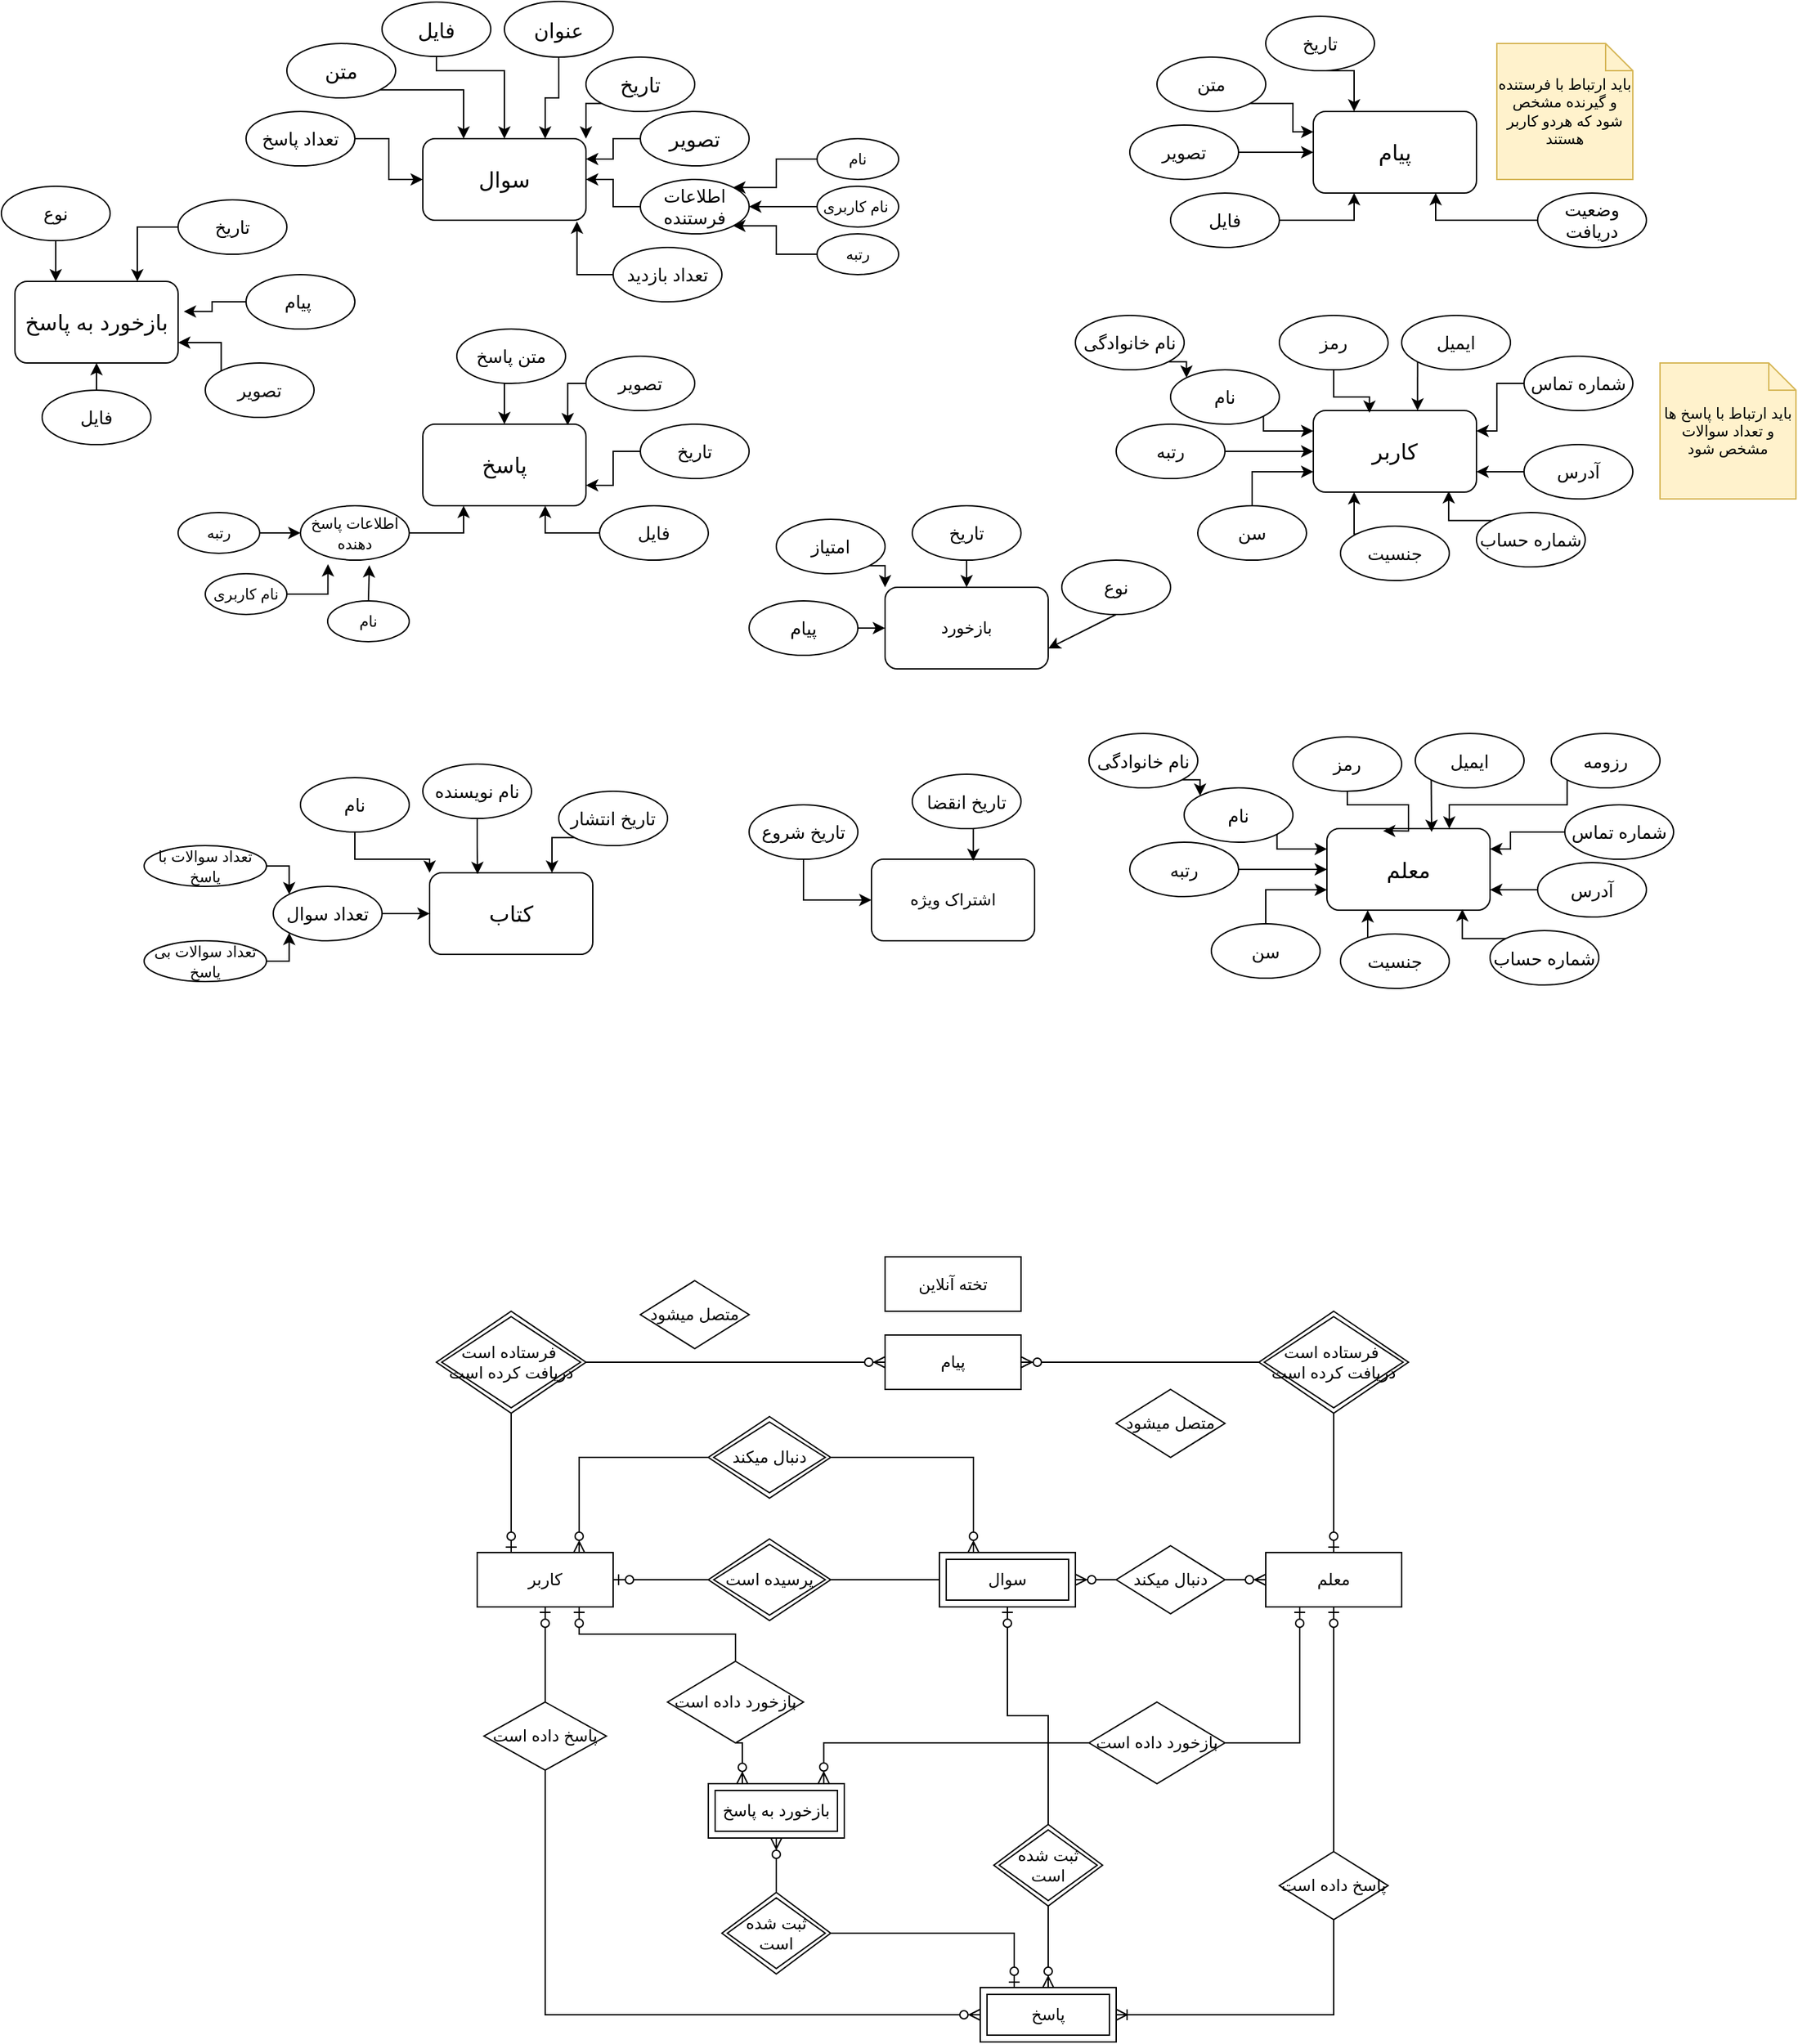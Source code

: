 <mxfile version="16.0.0" type="github">
  <diagram id="joiwjHzGV3Fkbfup1waQ" name="ERD">
    <mxGraphModel dx="920" dy="513" grid="1" gridSize="10" guides="1" tooltips="1" connect="1" arrows="1" fold="1" page="1" pageScale="1" pageWidth="1400" pageHeight="850" math="0" shadow="0">
      <root>
        <mxCell id="0" />
        <mxCell id="1" parent="0" />
        <mxCell id="mo1RyLKoxU8CdL2ZOADJ-21" style="edgeStyle=orthogonalEdgeStyle;rounded=0;orthogonalLoop=1;jettySize=auto;html=1;exitX=1;exitY=1;exitDx=0;exitDy=0;entryX=0.25;entryY=0;entryDx=0;entryDy=0;fontSize=13;" parent="1" source="mo1RyLKoxU8CdL2ZOADJ-1" target="mo1RyLKoxU8CdL2ZOADJ-2" edge="1">
          <mxGeometry relative="1" as="geometry" />
        </mxCell>
        <mxCell id="mo1RyLKoxU8CdL2ZOADJ-1" value="&lt;font style=&quot;font-size: 15px&quot;&gt;متن&lt;/font&gt;" style="ellipse;whiteSpace=wrap;html=1;" parent="1" vertex="1">
          <mxGeometry x="220" y="70" width="80" height="40" as="geometry" />
        </mxCell>
        <mxCell id="mo1RyLKoxU8CdL2ZOADJ-2" value="&lt;font style=&quot;font-size: 16px&quot;&gt;سوال&lt;/font&gt;" style="rounded=1;whiteSpace=wrap;html=1;" parent="1" vertex="1">
          <mxGeometry x="320" y="140" width="120" height="60" as="geometry" />
        </mxCell>
        <mxCell id="mo1RyLKoxU8CdL2ZOADJ-14" style="edgeStyle=orthogonalEdgeStyle;rounded=0;orthogonalLoop=1;jettySize=auto;html=1;exitX=0.5;exitY=1;exitDx=0;exitDy=0;entryX=0.75;entryY=0;entryDx=0;entryDy=0;fontSize=13;" parent="1" source="mo1RyLKoxU8CdL2ZOADJ-3" target="mo1RyLKoxU8CdL2ZOADJ-2" edge="1">
          <mxGeometry relative="1" as="geometry" />
        </mxCell>
        <mxCell id="mo1RyLKoxU8CdL2ZOADJ-3" value="&lt;font style=&quot;font-size: 15px&quot;&gt;عنوان&lt;/font&gt;" style="ellipse;whiteSpace=wrap;html=1;" parent="1" vertex="1">
          <mxGeometry x="380" y="39" width="80" height="41" as="geometry" />
        </mxCell>
        <mxCell id="mo1RyLKoxU8CdL2ZOADJ-15" style="edgeStyle=orthogonalEdgeStyle;rounded=0;orthogonalLoop=1;jettySize=auto;html=1;exitX=0;exitY=1;exitDx=0;exitDy=0;entryX=1;entryY=0;entryDx=0;entryDy=0;fontSize=13;" parent="1" source="mo1RyLKoxU8CdL2ZOADJ-4" target="mo1RyLKoxU8CdL2ZOADJ-2" edge="1">
          <mxGeometry relative="1" as="geometry" />
        </mxCell>
        <mxCell id="mo1RyLKoxU8CdL2ZOADJ-4" value="&lt;font style=&quot;font-size: 15px&quot;&gt;تاریخ&lt;/font&gt;" style="ellipse;whiteSpace=wrap;html=1;" parent="1" vertex="1">
          <mxGeometry x="440" y="80" width="80" height="40" as="geometry" />
        </mxCell>
        <mxCell id="mo1RyLKoxU8CdL2ZOADJ-13" style="edgeStyle=orthogonalEdgeStyle;rounded=0;orthogonalLoop=1;jettySize=auto;html=1;exitX=0.5;exitY=1;exitDx=0;exitDy=0;entryX=0.5;entryY=0;entryDx=0;entryDy=0;fontSize=13;" parent="1" source="mo1RyLKoxU8CdL2ZOADJ-5" target="mo1RyLKoxU8CdL2ZOADJ-2" edge="1">
          <mxGeometry relative="1" as="geometry">
            <Array as="points">
              <mxPoint x="330" y="90" />
              <mxPoint x="380" y="90" />
            </Array>
          </mxGeometry>
        </mxCell>
        <mxCell id="mo1RyLKoxU8CdL2ZOADJ-5" value="&lt;font style=&quot;font-size: 15px&quot;&gt;فایل&lt;/font&gt;&lt;span style=&quot;color: rgba(0 , 0 , 0 , 0) ; font-family: monospace ; font-size: 0px&quot;&gt;%3CmxGraphModel%3E%3Croot%3E%3CmxCell%20id%3D%220%22%2F%3E%3CmxCell%20id%3D%221%22%20parent%3D%220%22%2F%3E%3CmxCell%20id%3D%222%22%20value%3D%22%26lt%3Bfont%20style%3D%26quot%3Bfont-size%3A%2015px%26quot%3B%26gt%3B%D9%85%D8%AA%D9%86%26lt%3B%2Ffont%26gt%3B%22%20style%3D%22ellipse%3BwhiteSpace%3Dwrap%3Bhtml%3D1%3B%22%20vertex%3D%221%22%20parent%3D%221%22%3E%3CmxGeometry%20x%3D%22190%22%20y%3D%22100%22%20width%3D%22120%22%20height%3D%2260%22%20as%3D%22geometry%22%2F%3E%3C%2FmxCell%3E%3C%2Froot%3E%3C%2FmxGraphModel%3E&lt;/span&gt;" style="ellipse;whiteSpace=wrap;html=1;" parent="1" vertex="1">
          <mxGeometry x="290" y="39.5" width="80" height="40" as="geometry" />
        </mxCell>
        <mxCell id="mo1RyLKoxU8CdL2ZOADJ-16" style="edgeStyle=orthogonalEdgeStyle;rounded=0;orthogonalLoop=1;jettySize=auto;html=1;exitX=0.5;exitY=1;exitDx=0;exitDy=0;fontSize=13;" parent="1" source="mo1RyLKoxU8CdL2ZOADJ-6" edge="1">
          <mxGeometry relative="1" as="geometry">
            <mxPoint x="519.762" y="160.238" as="targetPoint" />
          </mxGeometry>
        </mxCell>
        <mxCell id="2i5fUij22SSwUOZy-rQ9-9" style="edgeStyle=orthogonalEdgeStyle;rounded=0;orthogonalLoop=1;jettySize=auto;html=1;exitX=0;exitY=0.5;exitDx=0;exitDy=0;entryX=1;entryY=0.25;entryDx=0;entryDy=0;fontSize=13;" parent="1" source="mo1RyLKoxU8CdL2ZOADJ-6" target="mo1RyLKoxU8CdL2ZOADJ-2" edge="1">
          <mxGeometry relative="1" as="geometry" />
        </mxCell>
        <mxCell id="mo1RyLKoxU8CdL2ZOADJ-6" value="&lt;font style=&quot;font-size: 15px&quot;&gt;تصویر&lt;/font&gt;" style="ellipse;whiteSpace=wrap;html=1;" parent="1" vertex="1">
          <mxGeometry x="480" y="120" width="80" height="40" as="geometry" />
        </mxCell>
        <mxCell id="mo1RyLKoxU8CdL2ZOADJ-18" style="edgeStyle=orthogonalEdgeStyle;rounded=0;orthogonalLoop=1;jettySize=auto;html=1;exitX=0;exitY=0.5;exitDx=0;exitDy=0;entryX=1;entryY=0.5;entryDx=0;entryDy=0;fontSize=13;" parent="1" source="mo1RyLKoxU8CdL2ZOADJ-7" target="mo1RyLKoxU8CdL2ZOADJ-2" edge="1">
          <mxGeometry relative="1" as="geometry" />
        </mxCell>
        <mxCell id="mo1RyLKoxU8CdL2ZOADJ-7" value="&lt;font style=&quot;font-size: 13px&quot;&gt;اطلاعات فرستنده&lt;/font&gt;" style="ellipse;whiteSpace=wrap;html=1;" parent="1" vertex="1">
          <mxGeometry x="480" y="170" width="80" height="40" as="geometry" />
        </mxCell>
        <mxCell id="mo1RyLKoxU8CdL2ZOADJ-20" style="edgeStyle=orthogonalEdgeStyle;rounded=0;orthogonalLoop=1;jettySize=auto;html=1;exitX=1;exitY=0.5;exitDx=0;exitDy=0;entryX=0;entryY=0.5;entryDx=0;entryDy=0;fontSize=13;" parent="1" source="mo1RyLKoxU8CdL2ZOADJ-8" target="mo1RyLKoxU8CdL2ZOADJ-2" edge="1">
          <mxGeometry relative="1" as="geometry" />
        </mxCell>
        <mxCell id="mo1RyLKoxU8CdL2ZOADJ-8" value="&lt;span style=&quot;font-size: 13px&quot;&gt;تعداد پاسخ&lt;/span&gt;&lt;span style=&quot;color: rgba(0 , 0 , 0 , 0) ; font-family: monospace ; font-size: 0px&quot;&gt;%3CmxGraphModel%3E%3Croot%3E%3CmxCell%20id%3D%220%22%2F%3E%3CmxCell%20id%3D%221%22%20parent%3D%220%22%2F%3E%3CmxCell%20id%3D%222%22%20value%3D%22%26lt%3Bfont%20style%3D%26quot%3Bfont-size%3A%2013px%26quot%3B%26gt%3B%D8%A7%D8%B7%D9%84%D8%A7%D8%B9%D8%A7%D8%AA%20%D9%81%D8%B1%D8%B3%D8%AA%D9%86%D8%AF%D9%87%26lt%3B%2Ffont%26gt%3B%22%20style%3D%22ellipse%3BwhiteSpace%3Dwrap%3Bhtml%3D1%3B%22%20vertex%3D%221%22%20parent%3D%221%22%3E%3CmxGeometry%20x%3D%22520%22%20y%3D%22200%22%20width%3D%2280%22%20height%3D%2240%22%20as%3D%22geometry%22%2F%3E%3C%2FmxCell%3E%3C%2Froot%3E%3C%2FmxGraphModel%3E&lt;/span&gt;" style="ellipse;whiteSpace=wrap;html=1;" parent="1" vertex="1">
          <mxGeometry x="190" y="120" width="80" height="40" as="geometry" />
        </mxCell>
        <mxCell id="mo1RyLKoxU8CdL2ZOADJ-19" style="edgeStyle=orthogonalEdgeStyle;rounded=0;orthogonalLoop=1;jettySize=auto;html=1;exitX=0;exitY=0.5;exitDx=0;exitDy=0;fontSize=13;entryX=0.945;entryY=1.015;entryDx=0;entryDy=0;entryPerimeter=0;" parent="1" source="mo1RyLKoxU8CdL2ZOADJ-9" target="mo1RyLKoxU8CdL2ZOADJ-2" edge="1">
          <mxGeometry relative="1" as="geometry">
            <Array as="points">
              <mxPoint x="433" y="240" />
            </Array>
          </mxGeometry>
        </mxCell>
        <mxCell id="mo1RyLKoxU8CdL2ZOADJ-9" value="&lt;span style=&quot;font-size: 13px&quot;&gt;تعداد بازدید&lt;/span&gt;" style="ellipse;whiteSpace=wrap;html=1;" parent="1" vertex="1">
          <mxGeometry x="460" y="220" width="80" height="40" as="geometry" />
        </mxCell>
        <mxCell id="2i5fUij22SSwUOZy-rQ9-1" value="&lt;span style=&quot;font-size: 16px&quot;&gt;پاسخ&lt;/span&gt;" style="rounded=1;whiteSpace=wrap;html=1;" parent="1" vertex="1">
          <mxGeometry x="320" y="350" width="120" height="60" as="geometry" />
        </mxCell>
        <mxCell id="2i5fUij22SSwUOZy-rQ9-24" style="edgeStyle=orthogonalEdgeStyle;rounded=0;orthogonalLoop=1;jettySize=auto;html=1;exitX=0.5;exitY=1;exitDx=0;exitDy=0;entryX=0.5;entryY=0;entryDx=0;entryDy=0;fontSize=11;" parent="1" source="2i5fUij22SSwUOZy-rQ9-4" target="2i5fUij22SSwUOZy-rQ9-1" edge="1">
          <mxGeometry relative="1" as="geometry" />
        </mxCell>
        <mxCell id="2i5fUij22SSwUOZy-rQ9-4" value="&lt;span style=&quot;font-size: 13px&quot;&gt;متن پاسخ&lt;/span&gt;" style="ellipse;whiteSpace=wrap;html=1;" parent="1" vertex="1">
          <mxGeometry x="345" y="280" width="80" height="40" as="geometry" />
        </mxCell>
        <mxCell id="2i5fUij22SSwUOZy-rQ9-34" style="edgeStyle=orthogonalEdgeStyle;rounded=0;orthogonalLoop=1;jettySize=auto;html=1;exitX=0;exitY=0.5;exitDx=0;exitDy=0;entryX=1;entryY=0.75;entryDx=0;entryDy=0;fontSize=11;" parent="1" source="2i5fUij22SSwUOZy-rQ9-5" target="2i5fUij22SSwUOZy-rQ9-1" edge="1">
          <mxGeometry relative="1" as="geometry" />
        </mxCell>
        <mxCell id="2i5fUij22SSwUOZy-rQ9-5" value="&lt;span style=&quot;font-size: 13px&quot;&gt;تاریخ&lt;/span&gt;" style="ellipse;whiteSpace=wrap;html=1;" parent="1" vertex="1">
          <mxGeometry x="480" y="350" width="80" height="40" as="geometry" />
        </mxCell>
        <mxCell id="2i5fUij22SSwUOZy-rQ9-30" style="edgeStyle=orthogonalEdgeStyle;rounded=0;orthogonalLoop=1;jettySize=auto;html=1;exitX=0;exitY=0.5;exitDx=0;exitDy=0;entryX=0.888;entryY=0.014;entryDx=0;entryDy=0;entryPerimeter=0;fontSize=11;" parent="1" source="2i5fUij22SSwUOZy-rQ9-6" target="2i5fUij22SSwUOZy-rQ9-1" edge="1">
          <mxGeometry relative="1" as="geometry" />
        </mxCell>
        <mxCell id="2i5fUij22SSwUOZy-rQ9-6" value="&lt;span style=&quot;font-size: 13px&quot;&gt;تصویر&lt;/span&gt;" style="ellipse;whiteSpace=wrap;html=1;" parent="1" vertex="1">
          <mxGeometry x="440" y="300" width="80" height="40" as="geometry" />
        </mxCell>
        <mxCell id="2i5fUij22SSwUOZy-rQ9-18" style="edgeStyle=orthogonalEdgeStyle;rounded=0;orthogonalLoop=1;jettySize=auto;html=1;exitX=0;exitY=0.5;exitDx=0;exitDy=0;fontSize=11;entryX=1;entryY=0;entryDx=0;entryDy=0;" parent="1" source="2i5fUij22SSwUOZy-rQ9-10" target="mo1RyLKoxU8CdL2ZOADJ-7" edge="1">
          <mxGeometry relative="1" as="geometry">
            <mxPoint x="560.0" y="190" as="targetPoint" />
            <Array as="points">
              <mxPoint x="580" y="155" />
              <mxPoint x="580" y="176" />
            </Array>
          </mxGeometry>
        </mxCell>
        <mxCell id="2i5fUij22SSwUOZy-rQ9-10" value="&lt;font style=&quot;font-size: 11px&quot;&gt;نام&lt;/font&gt;" style="ellipse;whiteSpace=wrap;html=1;" parent="1" vertex="1">
          <mxGeometry x="610" y="140" width="60" height="30" as="geometry" />
        </mxCell>
        <mxCell id="2i5fUij22SSwUOZy-rQ9-17" style="edgeStyle=orthogonalEdgeStyle;rounded=0;orthogonalLoop=1;jettySize=auto;html=1;exitX=0;exitY=0.5;exitDx=0;exitDy=0;entryX=1;entryY=0.5;entryDx=0;entryDy=0;fontSize=11;" parent="1" source="2i5fUij22SSwUOZy-rQ9-11" target="mo1RyLKoxU8CdL2ZOADJ-7" edge="1">
          <mxGeometry relative="1" as="geometry" />
        </mxCell>
        <mxCell id="2i5fUij22SSwUOZy-rQ9-11" value="&lt;font style=&quot;font-size: 11px&quot;&gt;نام کاربری&amp;nbsp;&lt;/font&gt;" style="ellipse;whiteSpace=wrap;html=1;" parent="1" vertex="1">
          <mxGeometry x="610" y="175" width="60" height="30" as="geometry" />
        </mxCell>
        <mxCell id="2i5fUij22SSwUOZy-rQ9-19" style="edgeStyle=orthogonalEdgeStyle;rounded=0;orthogonalLoop=1;jettySize=auto;html=1;exitX=0;exitY=0.5;exitDx=0;exitDy=0;entryX=1;entryY=1;entryDx=0;entryDy=0;fontSize=11;" parent="1" source="2i5fUij22SSwUOZy-rQ9-13" target="mo1RyLKoxU8CdL2ZOADJ-7" edge="1">
          <mxGeometry relative="1" as="geometry">
            <Array as="points">
              <mxPoint x="580" y="225" />
              <mxPoint x="580" y="204" />
            </Array>
          </mxGeometry>
        </mxCell>
        <mxCell id="2i5fUij22SSwUOZy-rQ9-13" value="&lt;font style=&quot;font-size: 11px&quot;&gt;رتبه&lt;/font&gt;" style="ellipse;whiteSpace=wrap;html=1;" parent="1" vertex="1">
          <mxGeometry x="610" y="210" width="60" height="30" as="geometry" />
        </mxCell>
        <mxCell id="2i5fUij22SSwUOZy-rQ9-28" style="edgeStyle=orthogonalEdgeStyle;rounded=0;orthogonalLoop=1;jettySize=auto;html=1;exitX=0;exitY=0.5;exitDx=0;exitDy=0;entryX=0.75;entryY=1;entryDx=0;entryDy=0;fontSize=11;" parent="1" source="2i5fUij22SSwUOZy-rQ9-22" target="2i5fUij22SSwUOZy-rQ9-1" edge="1">
          <mxGeometry relative="1" as="geometry" />
        </mxCell>
        <mxCell id="2i5fUij22SSwUOZy-rQ9-22" value="&lt;span style=&quot;font-size: 13px&quot;&gt;فایل&lt;/span&gt;" style="ellipse;whiteSpace=wrap;html=1;" parent="1" vertex="1">
          <mxGeometry x="450" y="410" width="80" height="40" as="geometry" />
        </mxCell>
        <mxCell id="2i5fUij22SSwUOZy-rQ9-27" style="edgeStyle=orthogonalEdgeStyle;rounded=0;orthogonalLoop=1;jettySize=auto;html=1;exitX=1;exitY=0.5;exitDx=0;exitDy=0;entryX=0.25;entryY=1;entryDx=0;entryDy=0;fontSize=11;" parent="1" source="2i5fUij22SSwUOZy-rQ9-23" target="2i5fUij22SSwUOZy-rQ9-1" edge="1">
          <mxGeometry relative="1" as="geometry" />
        </mxCell>
        <mxCell id="2i5fUij22SSwUOZy-rQ9-23" value="&lt;font style=&quot;font-size: 11px&quot;&gt;اطلاعات پاسخ دهنده&lt;/font&gt;" style="ellipse;whiteSpace=wrap;html=1;" parent="1" vertex="1">
          <mxGeometry x="230" y="410" width="80" height="40" as="geometry" />
        </mxCell>
        <mxCell id="2i5fUij22SSwUOZy-rQ9-39" style="edgeStyle=orthogonalEdgeStyle;rounded=0;orthogonalLoop=1;jettySize=auto;html=1;exitX=1;exitY=0.5;exitDx=0;exitDy=0;entryX=0;entryY=0.5;entryDx=0;entryDy=0;fontSize=11;" parent="1" source="2i5fUij22SSwUOZy-rQ9-35" target="2i5fUij22SSwUOZy-rQ9-23" edge="1">
          <mxGeometry relative="1" as="geometry" />
        </mxCell>
        <mxCell id="2i5fUij22SSwUOZy-rQ9-35" value="&lt;font style=&quot;font-size: 11px&quot;&gt;رتبه&lt;/font&gt;" style="ellipse;whiteSpace=wrap;html=1;" parent="1" vertex="1">
          <mxGeometry x="140" y="415" width="60" height="30" as="geometry" />
        </mxCell>
        <mxCell id="2i5fUij22SSwUOZy-rQ9-40" style="edgeStyle=orthogonalEdgeStyle;rounded=0;orthogonalLoop=1;jettySize=auto;html=1;exitX=1;exitY=0.5;exitDx=0;exitDy=0;fontSize=11;entryX=0.253;entryY=1.076;entryDx=0;entryDy=0;entryPerimeter=0;" parent="1" source="2i5fUij22SSwUOZy-rQ9-37" target="2i5fUij22SSwUOZy-rQ9-23" edge="1">
          <mxGeometry relative="1" as="geometry">
            <mxPoint x="250" y="460" as="targetPoint" />
          </mxGeometry>
        </mxCell>
        <mxCell id="2i5fUij22SSwUOZy-rQ9-37" value="&lt;font style=&quot;font-size: 11px&quot;&gt;نام کاربری&lt;br&gt;&lt;/font&gt;" style="ellipse;whiteSpace=wrap;html=1;" parent="1" vertex="1">
          <mxGeometry x="160" y="460" width="60" height="30" as="geometry" />
        </mxCell>
        <mxCell id="2i5fUij22SSwUOZy-rQ9-41" style="edgeStyle=orthogonalEdgeStyle;rounded=0;orthogonalLoop=1;jettySize=auto;html=1;exitX=0.5;exitY=0;exitDx=0;exitDy=0;entryX=0.633;entryY=1.094;entryDx=0;entryDy=0;entryPerimeter=0;fontSize=11;" parent="1" source="2i5fUij22SSwUOZy-rQ9-38" target="2i5fUij22SSwUOZy-rQ9-23" edge="1">
          <mxGeometry relative="1" as="geometry" />
        </mxCell>
        <mxCell id="2i5fUij22SSwUOZy-rQ9-38" value="&lt;font style=&quot;font-size: 11px&quot;&gt;نام&lt;/font&gt;" style="ellipse;whiteSpace=wrap;html=1;" parent="1" vertex="1">
          <mxGeometry x="250" y="480" width="60" height="30" as="geometry" />
        </mxCell>
        <mxCell id="2i5fUij22SSwUOZy-rQ9-51" value="&lt;span style=&quot;font-size: 16px&quot;&gt;کتاب&lt;/span&gt;" style="rounded=1;whiteSpace=wrap;html=1;" parent="1" vertex="1">
          <mxGeometry x="325" y="680" width="120" height="60" as="geometry" />
        </mxCell>
        <mxCell id="2i5fUij22SSwUOZy-rQ9-53" style="edgeStyle=orthogonalEdgeStyle;rounded=0;orthogonalLoop=1;jettySize=auto;html=1;exitX=1;exitY=0.5;exitDx=0;exitDy=0;entryX=0;entryY=0.5;entryDx=0;entryDy=0;fontSize=11;" parent="1" source="2i5fUij22SSwUOZy-rQ9-52" target="2i5fUij22SSwUOZy-rQ9-51" edge="1">
          <mxGeometry relative="1" as="geometry" />
        </mxCell>
        <mxCell id="2i5fUij22SSwUOZy-rQ9-52" value="&lt;span style=&quot;font-size: 13px&quot;&gt;تعداد سوال&lt;/span&gt;" style="ellipse;whiteSpace=wrap;html=1;" parent="1" vertex="1">
          <mxGeometry x="210" y="690" width="80" height="40" as="geometry" />
        </mxCell>
        <mxCell id="2i5fUij22SSwUOZy-rQ9-62" style="edgeStyle=orthogonalEdgeStyle;rounded=0;orthogonalLoop=1;jettySize=auto;html=1;exitX=0.5;exitY=1;exitDx=0;exitDy=0;entryX=0;entryY=0;entryDx=0;entryDy=0;fontSize=11;" parent="1" source="2i5fUij22SSwUOZy-rQ9-54" target="2i5fUij22SSwUOZy-rQ9-51" edge="1">
          <mxGeometry relative="1" as="geometry" />
        </mxCell>
        <mxCell id="2i5fUij22SSwUOZy-rQ9-54" value="&lt;span style=&quot;font-size: 13px&quot;&gt;نام&lt;/span&gt;" style="ellipse;whiteSpace=wrap;html=1;" parent="1" vertex="1">
          <mxGeometry x="230" y="610" width="80" height="40" as="geometry" />
        </mxCell>
        <mxCell id="2i5fUij22SSwUOZy-rQ9-63" style="edgeStyle=orthogonalEdgeStyle;rounded=0;orthogonalLoop=1;jettySize=auto;html=1;exitX=0.5;exitY=1;exitDx=0;exitDy=0;entryX=0.294;entryY=0.016;entryDx=0;entryDy=0;entryPerimeter=0;fontSize=11;" parent="1" source="2i5fUij22SSwUOZy-rQ9-55" target="2i5fUij22SSwUOZy-rQ9-51" edge="1">
          <mxGeometry relative="1" as="geometry" />
        </mxCell>
        <mxCell id="2i5fUij22SSwUOZy-rQ9-55" value="&lt;span style=&quot;font-size: 13px&quot;&gt;نام نویسنده&lt;/span&gt;" style="ellipse;whiteSpace=wrap;html=1;" parent="1" vertex="1">
          <mxGeometry x="320" y="600" width="80" height="40" as="geometry" />
        </mxCell>
        <mxCell id="2i5fUij22SSwUOZy-rQ9-64" style="edgeStyle=orthogonalEdgeStyle;rounded=0;orthogonalLoop=1;jettySize=auto;html=1;exitX=0;exitY=1;exitDx=0;exitDy=0;entryX=0.75;entryY=0;entryDx=0;entryDy=0;fontSize=11;" parent="1" source="2i5fUij22SSwUOZy-rQ9-56" target="2i5fUij22SSwUOZy-rQ9-51" edge="1">
          <mxGeometry relative="1" as="geometry" />
        </mxCell>
        <mxCell id="2i5fUij22SSwUOZy-rQ9-56" value="&lt;span style=&quot;font-size: 13px&quot;&gt;تاریخ انتشار&lt;/span&gt;" style="ellipse;whiteSpace=wrap;html=1;" parent="1" vertex="1">
          <mxGeometry x="420" y="620" width="80" height="40" as="geometry" />
        </mxCell>
        <mxCell id="2i5fUij22SSwUOZy-rQ9-60" style="edgeStyle=orthogonalEdgeStyle;rounded=0;orthogonalLoop=1;jettySize=auto;html=1;exitX=1;exitY=0.5;exitDx=0;exitDy=0;entryX=0;entryY=0;entryDx=0;entryDy=0;fontSize=11;" parent="1" source="2i5fUij22SSwUOZy-rQ9-58" target="2i5fUij22SSwUOZy-rQ9-52" edge="1">
          <mxGeometry relative="1" as="geometry" />
        </mxCell>
        <mxCell id="2i5fUij22SSwUOZy-rQ9-58" value="&lt;font style=&quot;font-size: 11px&quot;&gt;تعداد سوالات با پاسخ&lt;/font&gt;" style="ellipse;whiteSpace=wrap;html=1;" parent="1" vertex="1">
          <mxGeometry x="115" y="660" width="90" height="30" as="geometry" />
        </mxCell>
        <mxCell id="2i5fUij22SSwUOZy-rQ9-61" style="edgeStyle=orthogonalEdgeStyle;rounded=0;orthogonalLoop=1;jettySize=auto;html=1;exitX=1;exitY=0.5;exitDx=0;exitDy=0;entryX=0;entryY=1;entryDx=0;entryDy=0;fontSize=11;" parent="1" source="2i5fUij22SSwUOZy-rQ9-59" target="2i5fUij22SSwUOZy-rQ9-52" edge="1">
          <mxGeometry relative="1" as="geometry" />
        </mxCell>
        <mxCell id="2i5fUij22SSwUOZy-rQ9-59" value="&lt;font style=&quot;font-size: 11px&quot;&gt;تعداد سوالات بی پاسخ&lt;/font&gt;" style="ellipse;whiteSpace=wrap;html=1;" parent="1" vertex="1">
          <mxGeometry x="115" y="730" width="90" height="30" as="geometry" />
        </mxCell>
        <mxCell id="2i5fUij22SSwUOZy-rQ9-82" style="edgeStyle=orthogonalEdgeStyle;rounded=0;orthogonalLoop=1;jettySize=auto;html=1;exitX=0.75;exitY=1;exitDx=0;exitDy=0;fontSize=11;" parent="1" source="2i5fUij22SSwUOZy-rQ9-65" edge="1">
          <mxGeometry relative="1" as="geometry">
            <mxPoint x="1065.444" y="180.444" as="targetPoint" />
          </mxGeometry>
        </mxCell>
        <mxCell id="2i5fUij22SSwUOZy-rQ9-65" value="&lt;span style=&quot;font-size: 16px&quot;&gt;پیام&lt;/span&gt;" style="rounded=1;whiteSpace=wrap;html=1;" parent="1" vertex="1">
          <mxGeometry x="975" y="120" width="120" height="60" as="geometry" />
        </mxCell>
        <mxCell id="2i5fUij22SSwUOZy-rQ9-76" style="edgeStyle=orthogonalEdgeStyle;rounded=0;orthogonalLoop=1;jettySize=auto;html=1;exitX=1;exitY=1;exitDx=0;exitDy=0;entryX=0;entryY=0.25;entryDx=0;entryDy=0;fontSize=11;" parent="1" source="2i5fUij22SSwUOZy-rQ9-66" target="2i5fUij22SSwUOZy-rQ9-65" edge="1">
          <mxGeometry relative="1" as="geometry" />
        </mxCell>
        <mxCell id="2i5fUij22SSwUOZy-rQ9-66" value="&lt;span style=&quot;font-size: 13px&quot;&gt;متن&lt;/span&gt;" style="ellipse;whiteSpace=wrap;html=1;" parent="1" vertex="1">
          <mxGeometry x="860" y="80" width="80" height="40" as="geometry" />
        </mxCell>
        <mxCell id="2i5fUij22SSwUOZy-rQ9-78" style="edgeStyle=orthogonalEdgeStyle;rounded=0;orthogonalLoop=1;jettySize=auto;html=1;exitX=0.5;exitY=1;exitDx=0;exitDy=0;entryX=0.25;entryY=0;entryDx=0;entryDy=0;fontSize=11;" parent="1" source="2i5fUij22SSwUOZy-rQ9-67" target="2i5fUij22SSwUOZy-rQ9-65" edge="1">
          <mxGeometry relative="1" as="geometry" />
        </mxCell>
        <mxCell id="2i5fUij22SSwUOZy-rQ9-67" value="&lt;span style=&quot;font-size: 13px&quot;&gt;تاریخ&lt;/span&gt;" style="ellipse;whiteSpace=wrap;html=1;" parent="1" vertex="1">
          <mxGeometry x="940" y="50" width="80" height="40" as="geometry" />
        </mxCell>
        <mxCell id="2i5fUij22SSwUOZy-rQ9-74" value="" style="edgeStyle=orthogonalEdgeStyle;rounded=0;orthogonalLoop=1;jettySize=auto;html=1;fontSize=11;" parent="1" source="2i5fUij22SSwUOZy-rQ9-73" target="2i5fUij22SSwUOZy-rQ9-65" edge="1">
          <mxGeometry relative="1" as="geometry" />
        </mxCell>
        <mxCell id="2i5fUij22SSwUOZy-rQ9-73" value="&lt;span style=&quot;font-size: 13px&quot;&gt;تصویر&lt;/span&gt;" style="ellipse;whiteSpace=wrap;html=1;" parent="1" vertex="1">
          <mxGeometry x="840" y="130" width="80" height="40" as="geometry" />
        </mxCell>
        <mxCell id="2i5fUij22SSwUOZy-rQ9-77" style="edgeStyle=orthogonalEdgeStyle;rounded=0;orthogonalLoop=1;jettySize=auto;html=1;exitX=1;exitY=0.5;exitDx=0;exitDy=0;entryX=0.25;entryY=1;entryDx=0;entryDy=0;fontSize=11;" parent="1" source="2i5fUij22SSwUOZy-rQ9-75" target="2i5fUij22SSwUOZy-rQ9-65" edge="1">
          <mxGeometry relative="1" as="geometry" />
        </mxCell>
        <mxCell id="2i5fUij22SSwUOZy-rQ9-75" value="&lt;span style=&quot;font-size: 13px&quot;&gt;فایل&lt;/span&gt;" style="ellipse;whiteSpace=wrap;html=1;" parent="1" vertex="1">
          <mxGeometry x="870" y="180" width="80" height="40" as="geometry" />
        </mxCell>
        <mxCell id="2i5fUij22SSwUOZy-rQ9-83" style="edgeStyle=orthogonalEdgeStyle;rounded=0;orthogonalLoop=1;jettySize=auto;html=1;exitX=0;exitY=0.5;exitDx=0;exitDy=0;entryX=0.75;entryY=1;entryDx=0;entryDy=0;fontSize=11;" parent="1" source="2i5fUij22SSwUOZy-rQ9-81" target="2i5fUij22SSwUOZy-rQ9-65" edge="1">
          <mxGeometry relative="1" as="geometry" />
        </mxCell>
        <mxCell id="2i5fUij22SSwUOZy-rQ9-81" value="&lt;span style=&quot;font-size: 13px&quot;&gt;وضعیت دریافت&lt;/span&gt;" style="ellipse;whiteSpace=wrap;html=1;" parent="1" vertex="1">
          <mxGeometry x="1140" y="180" width="80" height="40" as="geometry" />
        </mxCell>
        <mxCell id="2i5fUij22SSwUOZy-rQ9-84" value="باید ارتباط با فرستنده و گیرنده مشخص شود که هردو کاربر هستند" style="shape=note;size=20;whiteSpace=wrap;html=1;fontSize=11;fillColor=#fff2cc;strokeColor=#d6b656;" parent="1" vertex="1">
          <mxGeometry x="1110" y="70" width="100" height="100" as="geometry" />
        </mxCell>
        <mxCell id="2i5fUij22SSwUOZy-rQ9-85" value="&lt;span style=&quot;font-size: 16px&quot;&gt;کاربر&lt;/span&gt;" style="rounded=1;whiteSpace=wrap;html=1;" parent="1" vertex="1">
          <mxGeometry x="975" y="340" width="120" height="60" as="geometry" />
        </mxCell>
        <mxCell id="2i5fUij22SSwUOZy-rQ9-110" style="edgeStyle=orthogonalEdgeStyle;rounded=0;orthogonalLoop=1;jettySize=auto;html=1;exitX=1;exitY=1;exitDx=0;exitDy=0;entryX=0;entryY=0.25;entryDx=0;entryDy=0;fontSize=11;" parent="1" source="2i5fUij22SSwUOZy-rQ9-86" target="2i5fUij22SSwUOZy-rQ9-85" edge="1">
          <mxGeometry relative="1" as="geometry">
            <Array as="points">
              <mxPoint x="938" y="355" />
            </Array>
          </mxGeometry>
        </mxCell>
        <mxCell id="2i5fUij22SSwUOZy-rQ9-86" value="&lt;span style=&quot;font-size: 13px&quot;&gt;نام&lt;/span&gt;" style="ellipse;whiteSpace=wrap;html=1;" parent="1" vertex="1">
          <mxGeometry x="870" y="310" width="80" height="40" as="geometry" />
        </mxCell>
        <mxCell id="2i5fUij22SSwUOZy-rQ9-95" style="edgeStyle=orthogonalEdgeStyle;rounded=0;orthogonalLoop=1;jettySize=auto;html=1;exitX=0.5;exitY=1;exitDx=0;exitDy=0;entryX=0.344;entryY=0.028;entryDx=0;entryDy=0;entryPerimeter=0;fontSize=11;" parent="1" source="2i5fUij22SSwUOZy-rQ9-87" target="2i5fUij22SSwUOZy-rQ9-85" edge="1">
          <mxGeometry relative="1" as="geometry" />
        </mxCell>
        <mxCell id="2i5fUij22SSwUOZy-rQ9-87" value="&lt;span style=&quot;font-size: 13px&quot;&gt;رمز&lt;/span&gt;" style="ellipse;whiteSpace=wrap;html=1;" parent="1" vertex="1">
          <mxGeometry x="950" y="270" width="80" height="40" as="geometry" />
        </mxCell>
        <mxCell id="2i5fUij22SSwUOZy-rQ9-96" style="edgeStyle=orthogonalEdgeStyle;rounded=0;orthogonalLoop=1;jettySize=auto;html=1;exitX=0;exitY=1;exitDx=0;exitDy=0;entryX=0.639;entryY=0;entryDx=0;entryDy=0;entryPerimeter=0;fontSize=11;" parent="1" source="2i5fUij22SSwUOZy-rQ9-88" target="2i5fUij22SSwUOZy-rQ9-85" edge="1">
          <mxGeometry relative="1" as="geometry" />
        </mxCell>
        <mxCell id="2i5fUij22SSwUOZy-rQ9-88" value="&lt;span style=&quot;font-size: 13px&quot;&gt;ایمیل&lt;br&gt;&lt;/span&gt;" style="ellipse;whiteSpace=wrap;html=1;" parent="1" vertex="1">
          <mxGeometry x="1040" y="270" width="80" height="40" as="geometry" />
        </mxCell>
        <mxCell id="2i5fUij22SSwUOZy-rQ9-97" style="edgeStyle=orthogonalEdgeStyle;rounded=0;orthogonalLoop=1;jettySize=auto;html=1;exitX=0;exitY=0.5;exitDx=0;exitDy=0;entryX=1;entryY=0.25;entryDx=0;entryDy=0;fontSize=11;" parent="1" source="2i5fUij22SSwUOZy-rQ9-89" target="2i5fUij22SSwUOZy-rQ9-85" edge="1">
          <mxGeometry relative="1" as="geometry">
            <Array as="points">
              <mxPoint x="1110" y="320" />
              <mxPoint x="1110" y="355" />
            </Array>
          </mxGeometry>
        </mxCell>
        <mxCell id="2i5fUij22SSwUOZy-rQ9-89" value="&lt;span style=&quot;font-size: 13px&quot;&gt;شماره تماس&lt;br&gt;&lt;/span&gt;" style="ellipse;whiteSpace=wrap;html=1;" parent="1" vertex="1">
          <mxGeometry x="1130" y="300" width="80" height="40" as="geometry" />
        </mxCell>
        <mxCell id="2i5fUij22SSwUOZy-rQ9-106" style="edgeStyle=orthogonalEdgeStyle;rounded=0;orthogonalLoop=1;jettySize=auto;html=1;exitX=1;exitY=1;exitDx=0;exitDy=0;entryX=0;entryY=0;entryDx=0;entryDy=0;fontSize=11;" parent="1" source="2i5fUij22SSwUOZy-rQ9-90" target="2i5fUij22SSwUOZy-rQ9-86" edge="1">
          <mxGeometry relative="1" as="geometry" />
        </mxCell>
        <mxCell id="2i5fUij22SSwUOZy-rQ9-90" value="&lt;span style=&quot;font-size: 13px&quot;&gt;نام خانوادگی&lt;/span&gt;" style="ellipse;whiteSpace=wrap;html=1;" parent="1" vertex="1">
          <mxGeometry x="800" y="270" width="80" height="40" as="geometry" />
        </mxCell>
        <mxCell id="2i5fUij22SSwUOZy-rQ9-98" style="edgeStyle=orthogonalEdgeStyle;rounded=0;orthogonalLoop=1;jettySize=auto;html=1;exitX=0;exitY=0.5;exitDx=0;exitDy=0;entryX=1;entryY=0.75;entryDx=0;entryDy=0;fontSize=11;" parent="1" source="2i5fUij22SSwUOZy-rQ9-91" target="2i5fUij22SSwUOZy-rQ9-85" edge="1">
          <mxGeometry relative="1" as="geometry" />
        </mxCell>
        <mxCell id="2i5fUij22SSwUOZy-rQ9-91" value="&lt;span style=&quot;font-size: 13px&quot;&gt;آدرس&lt;br&gt;&lt;/span&gt;" style="ellipse;whiteSpace=wrap;html=1;" parent="1" vertex="1">
          <mxGeometry x="1130" y="365" width="80" height="40" as="geometry" />
        </mxCell>
        <mxCell id="2i5fUij22SSwUOZy-rQ9-104" style="edgeStyle=orthogonalEdgeStyle;rounded=0;orthogonalLoop=1;jettySize=auto;html=1;exitX=0;exitY=0;exitDx=0;exitDy=0;entryX=0.83;entryY=0.987;entryDx=0;entryDy=0;entryPerimeter=0;fontSize=11;" parent="1" source="2i5fUij22SSwUOZy-rQ9-92" target="2i5fUij22SSwUOZy-rQ9-85" edge="1">
          <mxGeometry relative="1" as="geometry" />
        </mxCell>
        <mxCell id="2i5fUij22SSwUOZy-rQ9-92" value="&lt;span style=&quot;font-size: 13px&quot;&gt;شماره حساب&lt;br&gt;&lt;/span&gt;" style="ellipse;whiteSpace=wrap;html=1;" parent="1" vertex="1">
          <mxGeometry x="1095" y="415" width="80" height="40" as="geometry" />
        </mxCell>
        <mxCell id="2i5fUij22SSwUOZy-rQ9-102" style="edgeStyle=orthogonalEdgeStyle;rounded=0;orthogonalLoop=1;jettySize=auto;html=1;exitX=0;exitY=0;exitDx=0;exitDy=0;entryX=0.25;entryY=1;entryDx=0;entryDy=0;fontSize=11;" parent="1" source="2i5fUij22SSwUOZy-rQ9-93" target="2i5fUij22SSwUOZy-rQ9-85" edge="1">
          <mxGeometry relative="1" as="geometry" />
        </mxCell>
        <mxCell id="2i5fUij22SSwUOZy-rQ9-93" value="&lt;span style=&quot;font-size: 13px&quot;&gt;جنسیت&lt;br&gt;&lt;/span&gt;" style="ellipse;whiteSpace=wrap;html=1;" parent="1" vertex="1">
          <mxGeometry x="995" y="425" width="80" height="40" as="geometry" />
        </mxCell>
        <mxCell id="2i5fUij22SSwUOZy-rQ9-101" style="edgeStyle=orthogonalEdgeStyle;rounded=0;orthogonalLoop=1;jettySize=auto;html=1;exitX=0.5;exitY=0;exitDx=0;exitDy=0;entryX=0;entryY=0.75;entryDx=0;entryDy=0;fontSize=11;" parent="1" source="2i5fUij22SSwUOZy-rQ9-94" target="2i5fUij22SSwUOZy-rQ9-85" edge="1">
          <mxGeometry relative="1" as="geometry" />
        </mxCell>
        <mxCell id="2i5fUij22SSwUOZy-rQ9-94" value="&lt;span style=&quot;font-size: 13px&quot;&gt;سن&lt;br&gt;&lt;/span&gt;" style="ellipse;whiteSpace=wrap;html=1;" parent="1" vertex="1">
          <mxGeometry x="890" y="410" width="80" height="40" as="geometry" />
        </mxCell>
        <mxCell id="2i5fUij22SSwUOZy-rQ9-107" value="باید ارتباط با پاسخ ها و تعداد سوالات مشخص شود" style="shape=note;size=20;whiteSpace=wrap;html=1;fontSize=11;fillColor=#fff2cc;strokeColor=#d6b656;" parent="1" vertex="1">
          <mxGeometry x="1230" y="305" width="100" height="100" as="geometry" />
        </mxCell>
        <mxCell id="2i5fUij22SSwUOZy-rQ9-109" style="edgeStyle=orthogonalEdgeStyle;rounded=0;orthogonalLoop=1;jettySize=auto;html=1;exitX=1;exitY=0.5;exitDx=0;exitDy=0;entryX=0;entryY=0.5;entryDx=0;entryDy=0;fontSize=11;" parent="1" source="2i5fUij22SSwUOZy-rQ9-108" target="2i5fUij22SSwUOZy-rQ9-85" edge="1">
          <mxGeometry relative="1" as="geometry">
            <Array as="points">
              <mxPoint x="900" y="370" />
            </Array>
          </mxGeometry>
        </mxCell>
        <mxCell id="2i5fUij22SSwUOZy-rQ9-108" value="&lt;span style=&quot;font-size: 13px&quot;&gt;رتبه&lt;/span&gt;" style="ellipse;whiteSpace=wrap;html=1;" parent="1" vertex="1">
          <mxGeometry x="830" y="350" width="80" height="40" as="geometry" />
        </mxCell>
        <mxCell id="2i5fUij22SSwUOZy-rQ9-113" value="&lt;span style=&quot;font-size: 16px&quot;&gt;بازخورد به پاسخ&lt;/span&gt;" style="rounded=1;whiteSpace=wrap;html=1;" parent="1" vertex="1">
          <mxGeometry x="20" y="245" width="120" height="60" as="geometry" />
        </mxCell>
        <mxCell id="2i5fUij22SSwUOZy-rQ9-132" style="edgeStyle=orthogonalEdgeStyle;rounded=0;orthogonalLoop=1;jettySize=auto;html=1;exitX=0.5;exitY=1;exitDx=0;exitDy=0;entryX=0.25;entryY=0;entryDx=0;entryDy=0;fontSize=11;" parent="1" source="2i5fUij22SSwUOZy-rQ9-115" target="2i5fUij22SSwUOZy-rQ9-113" edge="1">
          <mxGeometry relative="1" as="geometry" />
        </mxCell>
        <mxCell id="2i5fUij22SSwUOZy-rQ9-115" value="&lt;span style=&quot;font-size: 13px&quot;&gt;نوع&lt;/span&gt;" style="ellipse;whiteSpace=wrap;html=1;" parent="1" vertex="1">
          <mxGeometry x="10" y="175" width="80" height="40" as="geometry" />
        </mxCell>
        <mxCell id="2i5fUij22SSwUOZy-rQ9-125" style="edgeStyle=orthogonalEdgeStyle;rounded=0;orthogonalLoop=1;jettySize=auto;html=1;exitX=0;exitY=0.5;exitDx=0;exitDy=0;entryX=0.75;entryY=0;entryDx=0;entryDy=0;fontSize=11;" parent="1" source="2i5fUij22SSwUOZy-rQ9-116" target="2i5fUij22SSwUOZy-rQ9-113" edge="1">
          <mxGeometry relative="1" as="geometry" />
        </mxCell>
        <mxCell id="2i5fUij22SSwUOZy-rQ9-116" value="&lt;span style=&quot;font-size: 13px&quot;&gt;تاریخ&lt;/span&gt;" style="ellipse;whiteSpace=wrap;html=1;" parent="1" vertex="1">
          <mxGeometry x="140" y="185" width="80" height="40" as="geometry" />
        </mxCell>
        <mxCell id="2i5fUij22SSwUOZy-rQ9-127" style="edgeStyle=orthogonalEdgeStyle;rounded=0;orthogonalLoop=1;jettySize=auto;html=1;exitX=0;exitY=0.5;exitDx=0;exitDy=0;entryX=1.035;entryY=0.368;entryDx=0;entryDy=0;entryPerimeter=0;fontSize=11;" parent="1" source="2i5fUij22SSwUOZy-rQ9-117" target="2i5fUij22SSwUOZy-rQ9-113" edge="1">
          <mxGeometry relative="1" as="geometry">
            <Array as="points">
              <mxPoint x="165" y="260" />
              <mxPoint x="165" y="267" />
            </Array>
          </mxGeometry>
        </mxCell>
        <mxCell id="2i5fUij22SSwUOZy-rQ9-117" value="&lt;span style=&quot;font-size: 13px&quot;&gt;پیام&amp;nbsp;&lt;/span&gt;" style="ellipse;whiteSpace=wrap;html=1;" parent="1" vertex="1">
          <mxGeometry x="190" y="240" width="80" height="40" as="geometry" />
        </mxCell>
        <mxCell id="2i5fUij22SSwUOZy-rQ9-128" style="edgeStyle=orthogonalEdgeStyle;rounded=0;orthogonalLoop=1;jettySize=auto;html=1;exitX=0;exitY=0;exitDx=0;exitDy=0;entryX=1;entryY=0.75;entryDx=0;entryDy=0;fontSize=11;" parent="1" source="2i5fUij22SSwUOZy-rQ9-118" target="2i5fUij22SSwUOZy-rQ9-113" edge="1">
          <mxGeometry relative="1" as="geometry">
            <Array as="points">
              <mxPoint x="172" y="290" />
            </Array>
          </mxGeometry>
        </mxCell>
        <mxCell id="2i5fUij22SSwUOZy-rQ9-118" value="&lt;span style=&quot;font-size: 13px&quot;&gt;تصویر&lt;/span&gt;" style="ellipse;whiteSpace=wrap;html=1;" parent="1" vertex="1">
          <mxGeometry x="160" y="305" width="80" height="40" as="geometry" />
        </mxCell>
        <mxCell id="2i5fUij22SSwUOZy-rQ9-129" style="edgeStyle=orthogonalEdgeStyle;rounded=0;orthogonalLoop=1;jettySize=auto;html=1;exitX=0.5;exitY=0;exitDx=0;exitDy=0;entryX=0.5;entryY=1;entryDx=0;entryDy=0;fontSize=11;" parent="1" source="2i5fUij22SSwUOZy-rQ9-119" target="2i5fUij22SSwUOZy-rQ9-113" edge="1">
          <mxGeometry relative="1" as="geometry" />
        </mxCell>
        <mxCell id="2i5fUij22SSwUOZy-rQ9-119" value="&lt;span style=&quot;font-size: 13px&quot;&gt;فایل&lt;/span&gt;" style="ellipse;whiteSpace=wrap;html=1;" parent="1" vertex="1">
          <mxGeometry x="40" y="325" width="80" height="40" as="geometry" />
        </mxCell>
        <mxCell id="2i5fUij22SSwUOZy-rQ9-130" style="edgeStyle=orthogonalEdgeStyle;rounded=0;orthogonalLoop=1;jettySize=auto;html=1;exitX=0.5;exitY=1;exitDx=0;exitDy=0;fontSize=11;" parent="1" source="2i5fUij22SSwUOZy-rQ9-115" target="2i5fUij22SSwUOZy-rQ9-115" edge="1">
          <mxGeometry relative="1" as="geometry" />
        </mxCell>
        <mxCell id="2i5fUij22SSwUOZy-rQ9-134" value="&lt;span style=&quot;font-size: 16px&quot;&gt;معلم&lt;/span&gt;" style="rounded=1;whiteSpace=wrap;html=1;" parent="1" vertex="1">
          <mxGeometry x="985" y="647.5" width="120" height="60" as="geometry" />
        </mxCell>
        <mxCell id="2i5fUij22SSwUOZy-rQ9-135" style="edgeStyle=orthogonalEdgeStyle;rounded=0;orthogonalLoop=1;jettySize=auto;html=1;exitX=1;exitY=1;exitDx=0;exitDy=0;entryX=0;entryY=0.25;entryDx=0;entryDy=0;fontSize=11;" parent="1" source="2i5fUij22SSwUOZy-rQ9-136" target="2i5fUij22SSwUOZy-rQ9-134" edge="1">
          <mxGeometry relative="1" as="geometry">
            <Array as="points">
              <mxPoint x="948" y="662.5" />
            </Array>
          </mxGeometry>
        </mxCell>
        <mxCell id="2i5fUij22SSwUOZy-rQ9-136" value="&lt;span style=&quot;font-size: 13px&quot;&gt;نام&lt;/span&gt;" style="ellipse;whiteSpace=wrap;html=1;" parent="1" vertex="1">
          <mxGeometry x="880" y="617.5" width="80" height="40" as="geometry" />
        </mxCell>
        <mxCell id="2i5fUij22SSwUOZy-rQ9-137" style="edgeStyle=orthogonalEdgeStyle;rounded=0;orthogonalLoop=1;jettySize=auto;html=1;exitX=0.5;exitY=1;exitDx=0;exitDy=0;entryX=0.344;entryY=0.028;entryDx=0;entryDy=0;entryPerimeter=0;fontSize=11;" parent="1" source="2i5fUij22SSwUOZy-rQ9-138" target="2i5fUij22SSwUOZy-rQ9-134" edge="1">
          <mxGeometry relative="1" as="geometry">
            <Array as="points">
              <mxPoint x="1000" y="630" />
              <mxPoint x="1045" y="630" />
            </Array>
          </mxGeometry>
        </mxCell>
        <mxCell id="2i5fUij22SSwUOZy-rQ9-138" value="&lt;span style=&quot;font-size: 13px&quot;&gt;رمز&lt;/span&gt;" style="ellipse;whiteSpace=wrap;html=1;" parent="1" vertex="1">
          <mxGeometry x="960" y="580" width="80" height="40" as="geometry" />
        </mxCell>
        <mxCell id="2i5fUij22SSwUOZy-rQ9-139" style="edgeStyle=orthogonalEdgeStyle;rounded=0;orthogonalLoop=1;jettySize=auto;html=1;exitX=0;exitY=1;exitDx=0;exitDy=0;fontSize=11;" parent="1" source="2i5fUij22SSwUOZy-rQ9-140" edge="1">
          <mxGeometry relative="1" as="geometry">
            <mxPoint x="1062" y="650" as="targetPoint" />
          </mxGeometry>
        </mxCell>
        <mxCell id="2i5fUij22SSwUOZy-rQ9-140" value="&lt;span style=&quot;font-size: 13px&quot;&gt;ایمیل&lt;br&gt;&lt;/span&gt;" style="ellipse;whiteSpace=wrap;html=1;" parent="1" vertex="1">
          <mxGeometry x="1050" y="577.5" width="80" height="40" as="geometry" />
        </mxCell>
        <mxCell id="2i5fUij22SSwUOZy-rQ9-141" style="edgeStyle=orthogonalEdgeStyle;rounded=0;orthogonalLoop=1;jettySize=auto;html=1;exitX=0;exitY=0.5;exitDx=0;exitDy=0;entryX=1;entryY=0.25;entryDx=0;entryDy=0;fontSize=11;" parent="1" source="2i5fUij22SSwUOZy-rQ9-142" target="2i5fUij22SSwUOZy-rQ9-134" edge="1">
          <mxGeometry relative="1" as="geometry">
            <Array as="points">
              <mxPoint x="1120" y="650" />
              <mxPoint x="1120" y="663" />
            </Array>
          </mxGeometry>
        </mxCell>
        <mxCell id="2i5fUij22SSwUOZy-rQ9-142" value="&lt;span style=&quot;font-size: 13px&quot;&gt;شماره تماس&lt;br&gt;&lt;/span&gt;" style="ellipse;whiteSpace=wrap;html=1;" parent="1" vertex="1">
          <mxGeometry x="1160" y="630" width="80" height="40" as="geometry" />
        </mxCell>
        <mxCell id="2i5fUij22SSwUOZy-rQ9-143" style="edgeStyle=orthogonalEdgeStyle;rounded=0;orthogonalLoop=1;jettySize=auto;html=1;exitX=1;exitY=1;exitDx=0;exitDy=0;entryX=0;entryY=0;entryDx=0;entryDy=0;fontSize=11;" parent="1" source="2i5fUij22SSwUOZy-rQ9-144" target="2i5fUij22SSwUOZy-rQ9-136" edge="1">
          <mxGeometry relative="1" as="geometry" />
        </mxCell>
        <mxCell id="2i5fUij22SSwUOZy-rQ9-144" value="&lt;span style=&quot;font-size: 13px&quot;&gt;نام خانوادگی&lt;/span&gt;" style="ellipse;whiteSpace=wrap;html=1;" parent="1" vertex="1">
          <mxGeometry x="810" y="577.5" width="80" height="40" as="geometry" />
        </mxCell>
        <mxCell id="2i5fUij22SSwUOZy-rQ9-145" style="edgeStyle=orthogonalEdgeStyle;rounded=0;orthogonalLoop=1;jettySize=auto;html=1;exitX=0;exitY=0.5;exitDx=0;exitDy=0;entryX=1;entryY=0.75;entryDx=0;entryDy=0;fontSize=11;" parent="1" source="2i5fUij22SSwUOZy-rQ9-146" target="2i5fUij22SSwUOZy-rQ9-134" edge="1">
          <mxGeometry relative="1" as="geometry" />
        </mxCell>
        <mxCell id="2i5fUij22SSwUOZy-rQ9-146" value="&lt;span style=&quot;font-size: 13px&quot;&gt;آدرس&lt;br&gt;&lt;/span&gt;" style="ellipse;whiteSpace=wrap;html=1;" parent="1" vertex="1">
          <mxGeometry x="1140" y="672.5" width="80" height="40" as="geometry" />
        </mxCell>
        <mxCell id="2i5fUij22SSwUOZy-rQ9-147" style="edgeStyle=orthogonalEdgeStyle;rounded=0;orthogonalLoop=1;jettySize=auto;html=1;exitX=0;exitY=0;exitDx=0;exitDy=0;entryX=0.83;entryY=0.987;entryDx=0;entryDy=0;entryPerimeter=0;fontSize=11;" parent="1" source="2i5fUij22SSwUOZy-rQ9-148" target="2i5fUij22SSwUOZy-rQ9-134" edge="1">
          <mxGeometry relative="1" as="geometry" />
        </mxCell>
        <mxCell id="2i5fUij22SSwUOZy-rQ9-148" value="&lt;span style=&quot;font-size: 13px&quot;&gt;شماره حساب&lt;br&gt;&lt;/span&gt;" style="ellipse;whiteSpace=wrap;html=1;" parent="1" vertex="1">
          <mxGeometry x="1105" y="722.5" width="80" height="40" as="geometry" />
        </mxCell>
        <mxCell id="2i5fUij22SSwUOZy-rQ9-149" style="edgeStyle=orthogonalEdgeStyle;rounded=0;orthogonalLoop=1;jettySize=auto;html=1;exitX=0;exitY=0;exitDx=0;exitDy=0;entryX=0.25;entryY=1;entryDx=0;entryDy=0;fontSize=11;" parent="1" source="2i5fUij22SSwUOZy-rQ9-150" target="2i5fUij22SSwUOZy-rQ9-134" edge="1">
          <mxGeometry relative="1" as="geometry" />
        </mxCell>
        <mxCell id="2i5fUij22SSwUOZy-rQ9-150" value="&lt;span style=&quot;font-size: 13px&quot;&gt;جنسیت&lt;br&gt;&lt;/span&gt;" style="ellipse;whiteSpace=wrap;html=1;" parent="1" vertex="1">
          <mxGeometry x="995" y="725" width="80" height="40" as="geometry" />
        </mxCell>
        <mxCell id="2i5fUij22SSwUOZy-rQ9-151" style="edgeStyle=orthogonalEdgeStyle;rounded=0;orthogonalLoop=1;jettySize=auto;html=1;exitX=0.5;exitY=0;exitDx=0;exitDy=0;entryX=0;entryY=0.75;entryDx=0;entryDy=0;fontSize=11;" parent="1" source="2i5fUij22SSwUOZy-rQ9-152" target="2i5fUij22SSwUOZy-rQ9-134" edge="1">
          <mxGeometry relative="1" as="geometry" />
        </mxCell>
        <mxCell id="2i5fUij22SSwUOZy-rQ9-152" value="&lt;span style=&quot;font-size: 13px&quot;&gt;سن&lt;br&gt;&lt;/span&gt;" style="ellipse;whiteSpace=wrap;html=1;" parent="1" vertex="1">
          <mxGeometry x="900" y="717.5" width="80" height="40" as="geometry" />
        </mxCell>
        <mxCell id="2i5fUij22SSwUOZy-rQ9-153" style="edgeStyle=orthogonalEdgeStyle;rounded=0;orthogonalLoop=1;jettySize=auto;html=1;exitX=1;exitY=0.5;exitDx=0;exitDy=0;entryX=0;entryY=0.5;entryDx=0;entryDy=0;fontSize=11;" parent="1" source="2i5fUij22SSwUOZy-rQ9-154" target="2i5fUij22SSwUOZy-rQ9-134" edge="1">
          <mxGeometry relative="1" as="geometry">
            <Array as="points">
              <mxPoint x="910" y="677.5" />
            </Array>
          </mxGeometry>
        </mxCell>
        <mxCell id="2i5fUij22SSwUOZy-rQ9-154" value="&lt;span style=&quot;font-size: 13px&quot;&gt;رتبه&lt;/span&gt;" style="ellipse;whiteSpace=wrap;html=1;" parent="1" vertex="1">
          <mxGeometry x="840" y="657.5" width="80" height="40" as="geometry" />
        </mxCell>
        <mxCell id="2i5fUij22SSwUOZy-rQ9-157" style="edgeStyle=orthogonalEdgeStyle;rounded=0;orthogonalLoop=1;jettySize=auto;html=1;exitX=0;exitY=1;exitDx=0;exitDy=0;entryX=0.75;entryY=0;entryDx=0;entryDy=0;fontSize=11;" parent="1" source="2i5fUij22SSwUOZy-rQ9-155" target="2i5fUij22SSwUOZy-rQ9-134" edge="1">
          <mxGeometry relative="1" as="geometry">
            <Array as="points">
              <mxPoint x="1162" y="630" />
              <mxPoint x="1075" y="630" />
            </Array>
          </mxGeometry>
        </mxCell>
        <mxCell id="2i5fUij22SSwUOZy-rQ9-155" value="&lt;span style=&quot;font-size: 13px&quot;&gt;رزومه&lt;br&gt;&lt;/span&gt;" style="ellipse;whiteSpace=wrap;html=1;" parent="1" vertex="1">
          <mxGeometry x="1150" y="577.5" width="80" height="40" as="geometry" />
        </mxCell>
        <mxCell id="2i5fUij22SSwUOZy-rQ9-160" value="اشتراک ویژه" style="rounded=1;whiteSpace=wrap;html=1;" parent="1" vertex="1">
          <mxGeometry x="650" y="670" width="120" height="60" as="geometry" />
        </mxCell>
        <mxCell id="2i5fUij22SSwUOZy-rQ9-164" style="edgeStyle=orthogonalEdgeStyle;rounded=0;orthogonalLoop=1;jettySize=auto;html=1;exitX=0.5;exitY=1;exitDx=0;exitDy=0;entryX=0.624;entryY=0.021;entryDx=0;entryDy=0;entryPerimeter=0;fontSize=11;" parent="1" source="2i5fUij22SSwUOZy-rQ9-161" target="2i5fUij22SSwUOZy-rQ9-160" edge="1">
          <mxGeometry relative="1" as="geometry" />
        </mxCell>
        <mxCell id="2i5fUij22SSwUOZy-rQ9-161" value="&lt;span style=&quot;font-size: 13px&quot;&gt;تاریخ انقضا&lt;/span&gt;&lt;span style=&quot;color: rgba(0 , 0 , 0 , 0) ; font-family: monospace ; font-size: 0px&quot;&gt;%3CmxGraphModel%3E%3Croot%3E%3CmxCell%20id%3D%220%22%2F%3E%3CmxCell%20id%3D%221%22%20parent%3D%220%22%2F%3E%3CmxCell%20id%3D%222%22%20value%3D%22%26lt%3Bspan%20style%3D%26quot%3Bfont-size%3A%2013px%26quot%3B%26gt%3B%D9%86%D8%A7%D9%85%20%D8%AE%D8%A7%D9%86%D9%88%D8%A7%D8%AF%DA%AF%DB%8C%26lt%3B%2Fspan%26gt%3B%22%20style%3D%22ellipse%3BwhiteSpace%3Dwrap%3Bhtml%3D1%3B%22%20vertex%3D%221%22%20parent%3D%221%22%3E%3CmxGeometry%20x%3D%22810%22%20y%3D%22577.5%22%20width%3D%2280%22%20height%3D%2240%22%20as%3D%22geometry%22%2F%3E%3C%2FmxCell%3E%3C%2Froot%3E%3C%2FmxGraphModel%3E&lt;/span&gt;" style="ellipse;whiteSpace=wrap;html=1;" parent="1" vertex="1">
          <mxGeometry x="680" y="607.5" width="80" height="40" as="geometry" />
        </mxCell>
        <mxCell id="2i5fUij22SSwUOZy-rQ9-165" style="edgeStyle=orthogonalEdgeStyle;rounded=0;orthogonalLoop=1;jettySize=auto;html=1;exitX=0.5;exitY=1;exitDx=0;exitDy=0;entryX=0;entryY=0.5;entryDx=0;entryDy=0;fontSize=11;" parent="1" source="2i5fUij22SSwUOZy-rQ9-162" target="2i5fUij22SSwUOZy-rQ9-160" edge="1">
          <mxGeometry relative="1" as="geometry" />
        </mxCell>
        <mxCell id="2i5fUij22SSwUOZy-rQ9-162" value="&lt;span style=&quot;font-size: 13px&quot;&gt;تاریخ شروع&lt;/span&gt;" style="ellipse;whiteSpace=wrap;html=1;" parent="1" vertex="1">
          <mxGeometry x="560" y="630" width="80" height="40" as="geometry" />
        </mxCell>
        <mxCell id="2i5fUij22SSwUOZy-rQ9-166" value="بازخورد" style="rounded=1;whiteSpace=wrap;html=1;" parent="1" vertex="1">
          <mxGeometry x="660" y="470" width="120" height="60" as="geometry" />
        </mxCell>
        <mxCell id="2i5fUij22SSwUOZy-rQ9-168" style="edgeStyle=orthogonalEdgeStyle;rounded=0;orthogonalLoop=1;jettySize=auto;html=1;exitX=0.5;exitY=1;exitDx=0;exitDy=0;entryX=0.5;entryY=0;entryDx=0;entryDy=0;fontSize=11;" parent="1" source="2i5fUij22SSwUOZy-rQ9-167" target="2i5fUij22SSwUOZy-rQ9-166" edge="1">
          <mxGeometry relative="1" as="geometry" />
        </mxCell>
        <mxCell id="2i5fUij22SSwUOZy-rQ9-167" value="&lt;span style=&quot;font-size: 13px&quot;&gt;تاریخ&lt;/span&gt;" style="ellipse;whiteSpace=wrap;html=1;" parent="1" vertex="1">
          <mxGeometry x="680" y="410" width="80" height="40" as="geometry" />
        </mxCell>
        <mxCell id="2i5fUij22SSwUOZy-rQ9-170" style="rounded=0;orthogonalLoop=1;jettySize=auto;html=1;exitX=0.5;exitY=1;exitDx=0;exitDy=0;entryX=1;entryY=0.75;entryDx=0;entryDy=0;fontSize=11;" parent="1" source="2i5fUij22SSwUOZy-rQ9-169" target="2i5fUij22SSwUOZy-rQ9-166" edge="1">
          <mxGeometry relative="1" as="geometry" />
        </mxCell>
        <mxCell id="2i5fUij22SSwUOZy-rQ9-169" value="&lt;span style=&quot;font-size: 13px&quot;&gt;نوع&lt;/span&gt;" style="ellipse;whiteSpace=wrap;html=1;" parent="1" vertex="1">
          <mxGeometry x="790" y="450" width="80" height="40" as="geometry" />
        </mxCell>
        <mxCell id="2i5fUij22SSwUOZy-rQ9-174" style="edgeStyle=orthogonalEdgeStyle;rounded=0;orthogonalLoop=1;jettySize=auto;html=1;exitX=1;exitY=1;exitDx=0;exitDy=0;entryX=0;entryY=0;entryDx=0;entryDy=0;fontSize=11;" parent="1" source="2i5fUij22SSwUOZy-rQ9-171" target="2i5fUij22SSwUOZy-rQ9-166" edge="1">
          <mxGeometry relative="1" as="geometry" />
        </mxCell>
        <mxCell id="2i5fUij22SSwUOZy-rQ9-171" value="&lt;span style=&quot;font-size: 13px&quot;&gt;امتیاز&lt;/span&gt;" style="ellipse;whiteSpace=wrap;html=1;" parent="1" vertex="1">
          <mxGeometry x="580" y="420" width="80" height="40" as="geometry" />
        </mxCell>
        <mxCell id="2i5fUij22SSwUOZy-rQ9-173" style="edgeStyle=orthogonalEdgeStyle;rounded=0;orthogonalLoop=1;jettySize=auto;html=1;exitX=1;exitY=0.5;exitDx=0;exitDy=0;entryX=0;entryY=0.5;entryDx=0;entryDy=0;fontSize=11;" parent="1" source="2i5fUij22SSwUOZy-rQ9-172" target="2i5fUij22SSwUOZy-rQ9-166" edge="1">
          <mxGeometry relative="1" as="geometry" />
        </mxCell>
        <mxCell id="2i5fUij22SSwUOZy-rQ9-172" value="&lt;span style=&quot;font-size: 13px&quot;&gt;پیام&lt;/span&gt;" style="ellipse;whiteSpace=wrap;html=1;" parent="1" vertex="1">
          <mxGeometry x="560" y="480" width="80" height="40" as="geometry" />
        </mxCell>
        <mxCell id="tAQjny0Z-c_6foOJKatO-5" value="کاربر" style="whiteSpace=wrap;html=1;align=center;" vertex="1" parent="1">
          <mxGeometry x="360" y="1180" width="100" height="40" as="geometry" />
        </mxCell>
        <mxCell id="tAQjny0Z-c_6foOJKatO-6" style="edgeStyle=none;rounded=0;orthogonalLoop=1;jettySize=auto;html=1;exitX=0.5;exitY=0;exitDx=0;exitDy=0;" edge="1" parent="1" source="tAQjny0Z-c_6foOJKatO-5" target="tAQjny0Z-c_6foOJKatO-5">
          <mxGeometry relative="1" as="geometry" />
        </mxCell>
        <mxCell id="tAQjny0Z-c_6foOJKatO-13" value="" style="edgeStyle=entityRelationEdgeStyle;fontSize=12;html=1;endArrow=ERzeroToMany;startArrow=none;rounded=0;entryX=0;entryY=0.5;entryDx=0;entryDy=0;exitX=1;exitY=0.5;exitDx=0;exitDy=0;" edge="1" parent="1" source="tAQjny0Z-c_6foOJKatO-14">
          <mxGeometry width="100" height="100" relative="1" as="geometry">
            <mxPoint x="560" y="1210" as="sourcePoint" />
            <mxPoint x="730" y="1200" as="targetPoint" />
          </mxGeometry>
        </mxCell>
        <mxCell id="tAQjny0Z-c_6foOJKatO-14" value="&lt;font style=&quot;font-size: 12px&quot;&gt;پرسیده است&lt;/font&gt;" style="shape=rhombus;double=1;perimeter=rhombusPerimeter;whiteSpace=wrap;html=1;align=center;" vertex="1" parent="1">
          <mxGeometry x="530" y="1170" width="90" height="60" as="geometry" />
        </mxCell>
        <mxCell id="tAQjny0Z-c_6foOJKatO-15" value="" style="edgeStyle=entityRelationEdgeStyle;fontSize=12;html=1;endArrow=none;startArrow=ERzeroToOne;rounded=0;entryX=0;entryY=0.5;entryDx=0;entryDy=0;exitX=1;exitY=0.5;exitDx=0;exitDy=0;" edge="1" parent="1" source="tAQjny0Z-c_6foOJKatO-5" target="tAQjny0Z-c_6foOJKatO-14">
          <mxGeometry width="100" height="100" relative="1" as="geometry">
            <mxPoint x="460.0" y="1200.0" as="sourcePoint" />
            <mxPoint x="730" y="1200.0" as="targetPoint" />
          </mxGeometry>
        </mxCell>
        <mxCell id="tAQjny0Z-c_6foOJKatO-17" value="سوال" style="shape=ext;margin=3;double=1;whiteSpace=wrap;html=1;align=center;fontSize=12;" vertex="1" parent="1">
          <mxGeometry x="700" y="1180" width="100" height="40" as="geometry" />
        </mxCell>
        <mxCell id="tAQjny0Z-c_6foOJKatO-18" value="پاسخ" style="shape=ext;margin=3;double=1;whiteSpace=wrap;html=1;align=center;fontSize=12;" vertex="1" parent="1">
          <mxGeometry x="730" y="1500" width="100" height="40" as="geometry" />
        </mxCell>
        <mxCell id="tAQjny0Z-c_6foOJKatO-23" value="" style="edgeStyle=elbowEdgeStyle;fontSize=12;html=1;endArrow=ERzeroToMany;startArrow=none;rounded=0;elbow=vertical;entryX=0.5;entryY=0;entryDx=0;entryDy=0;exitX=0.5;exitY=1;exitDx=0;exitDy=0;" edge="1" parent="1" source="tAQjny0Z-c_6foOJKatO-24" target="tAQjny0Z-c_6foOJKatO-18">
          <mxGeometry width="100" height="100" relative="1" as="geometry">
            <mxPoint x="590" y="1320" as="sourcePoint" />
            <mxPoint x="690" y="1220" as="targetPoint" />
          </mxGeometry>
        </mxCell>
        <mxCell id="tAQjny0Z-c_6foOJKatO-24" value="ثبت شده است" style="shape=rhombus;double=1;perimeter=rhombusPerimeter;whiteSpace=wrap;html=1;align=center;fontSize=12;" vertex="1" parent="1">
          <mxGeometry x="740" y="1380" width="80" height="60" as="geometry" />
        </mxCell>
        <mxCell id="tAQjny0Z-c_6foOJKatO-25" value="" style="edgeStyle=elbowEdgeStyle;fontSize=12;html=1;endArrow=none;startArrow=ERzeroToOne;rounded=0;elbow=vertical;entryX=0.5;entryY=0;entryDx=0;entryDy=0;exitX=0.5;exitY=1;exitDx=0;exitDy=0;" edge="1" parent="1" source="tAQjny0Z-c_6foOJKatO-17" target="tAQjny0Z-c_6foOJKatO-24">
          <mxGeometry width="100" height="100" relative="1" as="geometry">
            <mxPoint x="780" y="1220" as="sourcePoint" />
            <mxPoint x="780" y="1380" as="targetPoint" />
          </mxGeometry>
        </mxCell>
        <mxCell id="tAQjny0Z-c_6foOJKatO-26" value="" style="edgeStyle=orthogonalEdgeStyle;fontSize=12;html=1;endArrow=ERzeroToMany;startArrow=none;rounded=0;exitX=0.5;exitY=1;exitDx=0;exitDy=0;entryX=0;entryY=0.5;entryDx=0;entryDy=0;elbow=vertical;" edge="1" parent="1" source="tAQjny0Z-c_6foOJKatO-39" target="tAQjny0Z-c_6foOJKatO-18">
          <mxGeometry width="100" height="100" relative="1" as="geometry">
            <mxPoint x="620" y="1390" as="sourcePoint" />
            <mxPoint x="720" y="1290" as="targetPoint" />
          </mxGeometry>
        </mxCell>
        <mxCell id="tAQjny0Z-c_6foOJKatO-31" value="بازخورد به پاسخ" style="shape=ext;margin=3;double=1;whiteSpace=wrap;html=1;align=center;fontSize=12;" vertex="1" parent="1">
          <mxGeometry x="530" y="1350" width="100" height="40" as="geometry" />
        </mxCell>
        <mxCell id="tAQjny0Z-c_6foOJKatO-33" value="" style="edgeStyle=elbowEdgeStyle;fontSize=12;html=1;endArrow=ERzeroToMany;startArrow=none;rounded=0;elbow=vertical;exitX=0.5;exitY=0;exitDx=0;exitDy=0;entryX=0.5;entryY=1;entryDx=0;entryDy=0;" edge="1" parent="1" source="tAQjny0Z-c_6foOJKatO-35" target="tAQjny0Z-c_6foOJKatO-31">
          <mxGeometry width="100" height="100" relative="1" as="geometry">
            <mxPoint x="610.0" y="1400" as="sourcePoint" />
            <mxPoint x="580" y="1350" as="targetPoint" />
          </mxGeometry>
        </mxCell>
        <mxCell id="tAQjny0Z-c_6foOJKatO-34" value="" style="edgeStyle=orthogonalEdgeStyle;fontSize=12;html=1;endArrow=none;startArrow=ERzeroToOne;rounded=0;exitX=0.25;exitY=0;exitDx=0;exitDy=0;entryX=1;entryY=0.5;entryDx=0;entryDy=0;elbow=vertical;" edge="1" parent="1" source="tAQjny0Z-c_6foOJKatO-18" target="tAQjny0Z-c_6foOJKatO-35">
          <mxGeometry width="100" height="100" relative="1" as="geometry">
            <mxPoint x="755" y="1450" as="sourcePoint" />
            <mxPoint x="643.333" y="1433.333" as="targetPoint" />
          </mxGeometry>
        </mxCell>
        <mxCell id="tAQjny0Z-c_6foOJKatO-35" value="ثبت شده است" style="shape=rhombus;double=1;perimeter=rhombusPerimeter;whiteSpace=wrap;html=1;align=center;fontSize=12;" vertex="1" parent="1">
          <mxGeometry x="540" y="1430" width="80" height="60" as="geometry" />
        </mxCell>
        <mxCell id="tAQjny0Z-c_6foOJKatO-37" value="" style="edgeStyle=elbowEdgeStyle;fontSize=12;html=1;endArrow=ERzeroToMany;startArrow=none;rounded=0;elbow=vertical;entryX=0.25;entryY=0;entryDx=0;entryDy=0;exitX=0.5;exitY=1;exitDx=0;exitDy=0;" edge="1" parent="1" source="tAQjny0Z-c_6foOJKatO-62" target="tAQjny0Z-c_6foOJKatO-31">
          <mxGeometry width="100" height="100" relative="1" as="geometry">
            <mxPoint x="555" y="1290" as="sourcePoint" />
            <mxPoint x="520" y="1250" as="targetPoint" />
            <Array as="points">
              <mxPoint x="555" y="1320" />
              <mxPoint x="590" y="1296" />
            </Array>
          </mxGeometry>
        </mxCell>
        <mxCell id="tAQjny0Z-c_6foOJKatO-39" value="پاسخ داده است" style="shape=rhombus;perimeter=rhombusPerimeter;whiteSpace=wrap;html=1;align=center;rounded=0;sketch=0;fontSize=12;" vertex="1" parent="1">
          <mxGeometry x="365" y="1290" width="90" height="50" as="geometry" />
        </mxCell>
        <mxCell id="tAQjny0Z-c_6foOJKatO-40" value="" style="edgeStyle=orthogonalEdgeStyle;fontSize=12;html=1;endArrow=none;startArrow=ERzeroToOne;rounded=0;exitX=0.5;exitY=1;exitDx=0;exitDy=0;entryX=0.5;entryY=0;entryDx=0;entryDy=0;elbow=vertical;" edge="1" parent="1" source="tAQjny0Z-c_6foOJKatO-5" target="tAQjny0Z-c_6foOJKatO-39">
          <mxGeometry width="100" height="100" relative="1" as="geometry">
            <mxPoint x="410.0" y="1220" as="sourcePoint" />
            <mxPoint x="730" y="1470" as="targetPoint" />
          </mxGeometry>
        </mxCell>
        <mxCell id="tAQjny0Z-c_6foOJKatO-42" value="" style="edgeStyle=elbowEdgeStyle;fontSize=12;html=1;endArrow=none;startArrow=ERzeroToOne;rounded=0;elbow=vertical;entryX=0.5;entryY=0;entryDx=0;entryDy=0;exitX=0.75;exitY=1;exitDx=0;exitDy=0;" edge="1" parent="1" source="tAQjny0Z-c_6foOJKatO-5" target="tAQjny0Z-c_6foOJKatO-62">
          <mxGeometry width="100" height="100" relative="1" as="geometry">
            <mxPoint x="435.0" y="1220" as="sourcePoint" />
            <mxPoint x="536.667" y="1248.333" as="targetPoint" />
          </mxGeometry>
        </mxCell>
        <mxCell id="tAQjny0Z-c_6foOJKatO-45" value="" style="edgeStyle=elbowEdgeStyle;fontSize=12;html=1;endArrow=ERzeroToMany;endFill=1;startArrow=none;rounded=0;exitX=0.75;exitY=0;exitDx=0;exitDy=0;entryX=0.25;entryY=0;entryDx=0;entryDy=0;elbow=vertical;" edge="1" parent="1" source="tAQjny0Z-c_6foOJKatO-44" target="tAQjny0Z-c_6foOJKatO-17">
          <mxGeometry width="100" height="100" relative="1" as="geometry">
            <mxPoint x="410" y="1180" as="sourcePoint" />
            <mxPoint x="510" y="1080" as="targetPoint" />
            <Array as="points">
              <mxPoint x="590" y="1110" />
            </Array>
          </mxGeometry>
        </mxCell>
        <mxCell id="tAQjny0Z-c_6foOJKatO-44" value="دنبال میکند" style="shape=rhombus;double=1;perimeter=rhombusPerimeter;whiteSpace=wrap;html=1;align=center;rounded=0;sketch=0;fontSize=12;" vertex="1" parent="1">
          <mxGeometry x="530" y="1080" width="90" height="60" as="geometry" />
        </mxCell>
        <mxCell id="tAQjny0Z-c_6foOJKatO-46" value="" style="edgeStyle=elbowEdgeStyle;fontSize=12;html=1;endArrow=none;endFill=1;startArrow=ERzeroToMany;rounded=0;exitX=0.75;exitY=0;exitDx=0;exitDy=0;entryX=0;entryY=0.5;entryDx=0;entryDy=0;elbow=vertical;" edge="1" parent="1" source="tAQjny0Z-c_6foOJKatO-5" target="tAQjny0Z-c_6foOJKatO-44">
          <mxGeometry width="100" height="100" relative="1" as="geometry">
            <mxPoint x="435" y="1180" as="sourcePoint" />
            <mxPoint x="755" y="1180" as="targetPoint" />
            <Array as="points">
              <mxPoint x="480" y="1110" />
            </Array>
          </mxGeometry>
        </mxCell>
        <mxCell id="tAQjny0Z-c_6foOJKatO-47" value="معلم" style="whiteSpace=wrap;html=1;align=center;rounded=0;sketch=0;fontSize=12;" vertex="1" parent="1">
          <mxGeometry x="940" y="1180" width="100" height="40" as="geometry" />
        </mxCell>
        <mxCell id="tAQjny0Z-c_6foOJKatO-51" value="" style="edgeStyle=elbowEdgeStyle;fontSize=12;html=1;endArrow=ERoneToMany;startArrow=none;rounded=0;entryX=1;entryY=0.5;entryDx=0;entryDy=0;elbow=vertical;exitX=0.5;exitY=1;exitDx=0;exitDy=0;" edge="1" parent="1" source="tAQjny0Z-c_6foOJKatO-48" target="tAQjny0Z-c_6foOJKatO-18">
          <mxGeometry width="100" height="100" relative="1" as="geometry">
            <mxPoint x="950" y="1220" as="sourcePoint" />
            <mxPoint x="1050" y="1120" as="targetPoint" />
            <Array as="points">
              <mxPoint x="910" y="1520" />
              <mxPoint x="960" y="1470" />
              <mxPoint x="970" y="1410" />
              <mxPoint x="970" y="1345" />
            </Array>
          </mxGeometry>
        </mxCell>
        <mxCell id="tAQjny0Z-c_6foOJKatO-48" value="پاسخ داده است" style="shape=rhombus;perimeter=rhombusPerimeter;whiteSpace=wrap;html=1;align=center;rounded=0;sketch=0;fontSize=12;" vertex="1" parent="1">
          <mxGeometry x="950" y="1400" width="80" height="50" as="geometry" />
        </mxCell>
        <mxCell id="tAQjny0Z-c_6foOJKatO-53" value="" style="edgeStyle=elbowEdgeStyle;fontSize=12;html=1;endArrow=none;startArrow=ERzeroToOne;rounded=0;elbow=vertical;entryX=0.5;entryY=0;entryDx=0;entryDy=0;exitX=0.5;exitY=1;exitDx=0;exitDy=0;" edge="1" parent="1" source="tAQjny0Z-c_6foOJKatO-47" target="tAQjny0Z-c_6foOJKatO-48">
          <mxGeometry width="100" height="100" relative="1" as="geometry">
            <mxPoint x="950" y="1220" as="sourcePoint" />
            <mxPoint x="940" y="1290" as="targetPoint" />
            <Array as="points">
              <mxPoint x="990" y="1370" />
              <mxPoint x="990" y="1350" />
            </Array>
          </mxGeometry>
        </mxCell>
        <mxCell id="tAQjny0Z-c_6foOJKatO-57" value="" style="edgeStyle=elbowEdgeStyle;fontSize=12;html=1;endArrow=ERzeroToMany;startArrow=none;rounded=0;elbow=vertical;exitX=0;exitY=0.5;exitDx=0;exitDy=0;entryX=0.849;entryY=-0.006;entryDx=0;entryDy=0;entryPerimeter=0;" edge="1" parent="1" source="tAQjny0Z-c_6foOJKatO-56" target="tAQjny0Z-c_6foOJKatO-31">
          <mxGeometry width="100" height="100" relative="1" as="geometry">
            <mxPoint x="690" y="1480" as="sourcePoint" />
            <mxPoint x="650" y="1360" as="targetPoint" />
            <Array as="points">
              <mxPoint x="730" y="1320" />
              <mxPoint x="670" y="1330" />
              <mxPoint x="650" y="1340" />
              <mxPoint x="660" y="1340" />
              <mxPoint x="750" y="1338" />
            </Array>
          </mxGeometry>
        </mxCell>
        <mxCell id="tAQjny0Z-c_6foOJKatO-56" value="بازخورد داده است" style="shape=rhombus;perimeter=rhombusPerimeter;whiteSpace=wrap;html=1;align=center;rounded=0;sketch=0;fontSize=12;" vertex="1" parent="1">
          <mxGeometry x="810" y="1290" width="100" height="60" as="geometry" />
        </mxCell>
        <mxCell id="tAQjny0Z-c_6foOJKatO-58" value="" style="edgeStyle=elbowEdgeStyle;fontSize=12;html=1;endArrow=none;startArrow=ERzeroToOne;rounded=0;elbow=vertical;entryX=1;entryY=0.5;entryDx=0;entryDy=0;exitX=0.25;exitY=1;exitDx=0;exitDy=0;" edge="1" parent="1" source="tAQjny0Z-c_6foOJKatO-47" target="tAQjny0Z-c_6foOJKatO-56">
          <mxGeometry width="100" height="100" relative="1" as="geometry">
            <mxPoint x="920" y="1210" as="sourcePoint" />
            <mxPoint x="630" y="1370" as="targetPoint" />
            <Array as="points">
              <mxPoint x="945" y="1320" />
              <mxPoint x="910" y="1338" />
              <mxPoint x="930" y="1330" />
            </Array>
          </mxGeometry>
        </mxCell>
        <mxCell id="tAQjny0Z-c_6foOJKatO-62" value="بازخورد داده است" style="shape=rhombus;perimeter=rhombusPerimeter;whiteSpace=wrap;html=1;align=center;rounded=0;sketch=0;fontSize=12;" vertex="1" parent="1">
          <mxGeometry x="500" y="1260" width="100" height="60" as="geometry" />
        </mxCell>
        <mxCell id="tAQjny0Z-c_6foOJKatO-65" value="" style="edgeStyle=entityRelationEdgeStyle;fontSize=12;html=1;endArrow=ERzeroToMany;endFill=1;startArrow=none;rounded=0;elbow=vertical;entryX=0;entryY=0.5;entryDx=0;entryDy=0;exitX=1;exitY=0.5;exitDx=0;exitDy=0;" edge="1" parent="1" source="tAQjny0Z-c_6foOJKatO-64" target="tAQjny0Z-c_6foOJKatO-47">
          <mxGeometry width="100" height="100" relative="1" as="geometry">
            <mxPoint x="690" y="1380" as="sourcePoint" />
            <mxPoint x="790" y="1280" as="targetPoint" />
          </mxGeometry>
        </mxCell>
        <mxCell id="tAQjny0Z-c_6foOJKatO-64" value="دنبال میکند" style="shape=rhombus;perimeter=rhombusPerimeter;whiteSpace=wrap;html=1;align=center;rounded=0;sketch=0;fontSize=12;" vertex="1" parent="1">
          <mxGeometry x="830" y="1175" width="80" height="50" as="geometry" />
        </mxCell>
        <mxCell id="tAQjny0Z-c_6foOJKatO-66" value="" style="edgeStyle=entityRelationEdgeStyle;fontSize=12;html=1;endArrow=none;endFill=1;startArrow=ERzeroToMany;rounded=0;elbow=vertical;entryX=0;entryY=0.5;entryDx=0;entryDy=0;exitX=1;exitY=0.5;exitDx=0;exitDy=0;" edge="1" parent="1" source="tAQjny0Z-c_6foOJKatO-17" target="tAQjny0Z-c_6foOJKatO-64">
          <mxGeometry width="100" height="100" relative="1" as="geometry">
            <mxPoint x="800" y="1200" as="sourcePoint" />
            <mxPoint x="940" y="1200" as="targetPoint" />
          </mxGeometry>
        </mxCell>
        <mxCell id="tAQjny0Z-c_6foOJKatO-69" value="پیام" style="whiteSpace=wrap;html=1;align=center;rounded=0;sketch=0;fontSize=12;" vertex="1" parent="1">
          <mxGeometry x="660" y="1020" width="100" height="40" as="geometry" />
        </mxCell>
        <mxCell id="tAQjny0Z-c_6foOJKatO-73" value="" style="edgeStyle=orthogonalEdgeStyle;fontSize=12;html=1;endArrow=ERzeroToMany;startArrow=none;rounded=0;elbow=vertical;exitX=1;exitY=0.5;exitDx=0;exitDy=0;entryX=0;entryY=0.5;entryDx=0;entryDy=0;" edge="1" parent="1" source="tAQjny0Z-c_6foOJKatO-72" target="tAQjny0Z-c_6foOJKatO-69">
          <mxGeometry width="100" height="100" relative="1" as="geometry">
            <mxPoint x="410" y="1140" as="sourcePoint" />
            <mxPoint x="510" y="1040" as="targetPoint" />
          </mxGeometry>
        </mxCell>
        <mxCell id="tAQjny0Z-c_6foOJKatO-72" value="فرستاده است&amp;nbsp;&lt;br&gt;دریافت کرده است" style="shape=rhombus;double=1;perimeter=rhombusPerimeter;whiteSpace=wrap;html=1;align=center;rounded=0;sketch=0;fontSize=12;" vertex="1" parent="1">
          <mxGeometry x="330" y="1002.5" width="110" height="75" as="geometry" />
        </mxCell>
        <mxCell id="tAQjny0Z-c_6foOJKatO-75" value="" style="edgeStyle=orthogonalEdgeStyle;fontSize=12;html=1;endArrow=none;startArrow=ERzeroToOne;rounded=0;elbow=vertical;exitX=0.25;exitY=0;exitDx=0;exitDy=0;entryX=0.5;entryY=1;entryDx=0;entryDy=0;" edge="1" parent="1" source="tAQjny0Z-c_6foOJKatO-5" target="tAQjny0Z-c_6foOJKatO-72">
          <mxGeometry width="100" height="100" relative="1" as="geometry">
            <mxPoint x="385" y="1180" as="sourcePoint" />
            <mxPoint x="660" y="1040" as="targetPoint" />
          </mxGeometry>
        </mxCell>
        <mxCell id="tAQjny0Z-c_6foOJKatO-76" value="" style="edgeStyle=entityRelationEdgeStyle;fontSize=12;html=1;endArrow=ERzeroToMany;startArrow=none;rounded=0;elbow=vertical;exitX=0;exitY=0.5;exitDx=0;exitDy=0;entryX=1;entryY=0.5;entryDx=0;entryDy=0;" edge="1" parent="1" source="tAQjny0Z-c_6foOJKatO-70" target="tAQjny0Z-c_6foOJKatO-69">
          <mxGeometry width="100" height="100" relative="1" as="geometry">
            <mxPoint x="810" y="1150" as="sourcePoint" />
            <mxPoint x="910" y="1050" as="targetPoint" />
          </mxGeometry>
        </mxCell>
        <mxCell id="tAQjny0Z-c_6foOJKatO-70" value="فرستاده است&amp;nbsp;&lt;br&gt;دریافت کرده است" style="shape=rhombus;double=1;perimeter=rhombusPerimeter;whiteSpace=wrap;html=1;align=center;rounded=0;sketch=0;fontSize=12;" vertex="1" parent="1">
          <mxGeometry x="935" y="1002.5" width="110" height="75" as="geometry" />
        </mxCell>
        <mxCell id="tAQjny0Z-c_6foOJKatO-77" value="" style="edgeStyle=orthogonalEdgeStyle;fontSize=12;html=1;endArrow=none;startArrow=ERzeroToOne;rounded=0;elbow=vertical;exitX=0.5;exitY=0;exitDx=0;exitDy=0;entryX=0.5;entryY=1;entryDx=0;entryDy=0;" edge="1" parent="1" source="tAQjny0Z-c_6foOJKatO-47" target="tAQjny0Z-c_6foOJKatO-70">
          <mxGeometry width="100" height="100" relative="1" as="geometry">
            <mxPoint x="990" y="1180" as="sourcePoint" />
            <mxPoint x="760" y="1030" as="targetPoint" />
          </mxGeometry>
        </mxCell>
        <mxCell id="tAQjny0Z-c_6foOJKatO-78" value="تخته آنلاین" style="whiteSpace=wrap;html=1;align=center;rounded=0;sketch=0;fontSize=12;" vertex="1" parent="1">
          <mxGeometry x="660" y="962.5" width="100" height="40" as="geometry" />
        </mxCell>
        <mxCell id="tAQjny0Z-c_6foOJKatO-80" value="متصل میشود" style="shape=rhombus;perimeter=rhombusPerimeter;whiteSpace=wrap;html=1;align=center;rounded=0;sketch=0;fontSize=12;" vertex="1" parent="1">
          <mxGeometry x="830" y="1060" width="80" height="50" as="geometry" />
        </mxCell>
        <mxCell id="tAQjny0Z-c_6foOJKatO-82" value="متصل میشود" style="shape=rhombus;perimeter=rhombusPerimeter;whiteSpace=wrap;html=1;align=center;rounded=0;sketch=0;fontSize=12;" vertex="1" parent="1">
          <mxGeometry x="480" y="980" width="80" height="50" as="geometry" />
        </mxCell>
      </root>
    </mxGraphModel>
  </diagram>
</mxfile>
